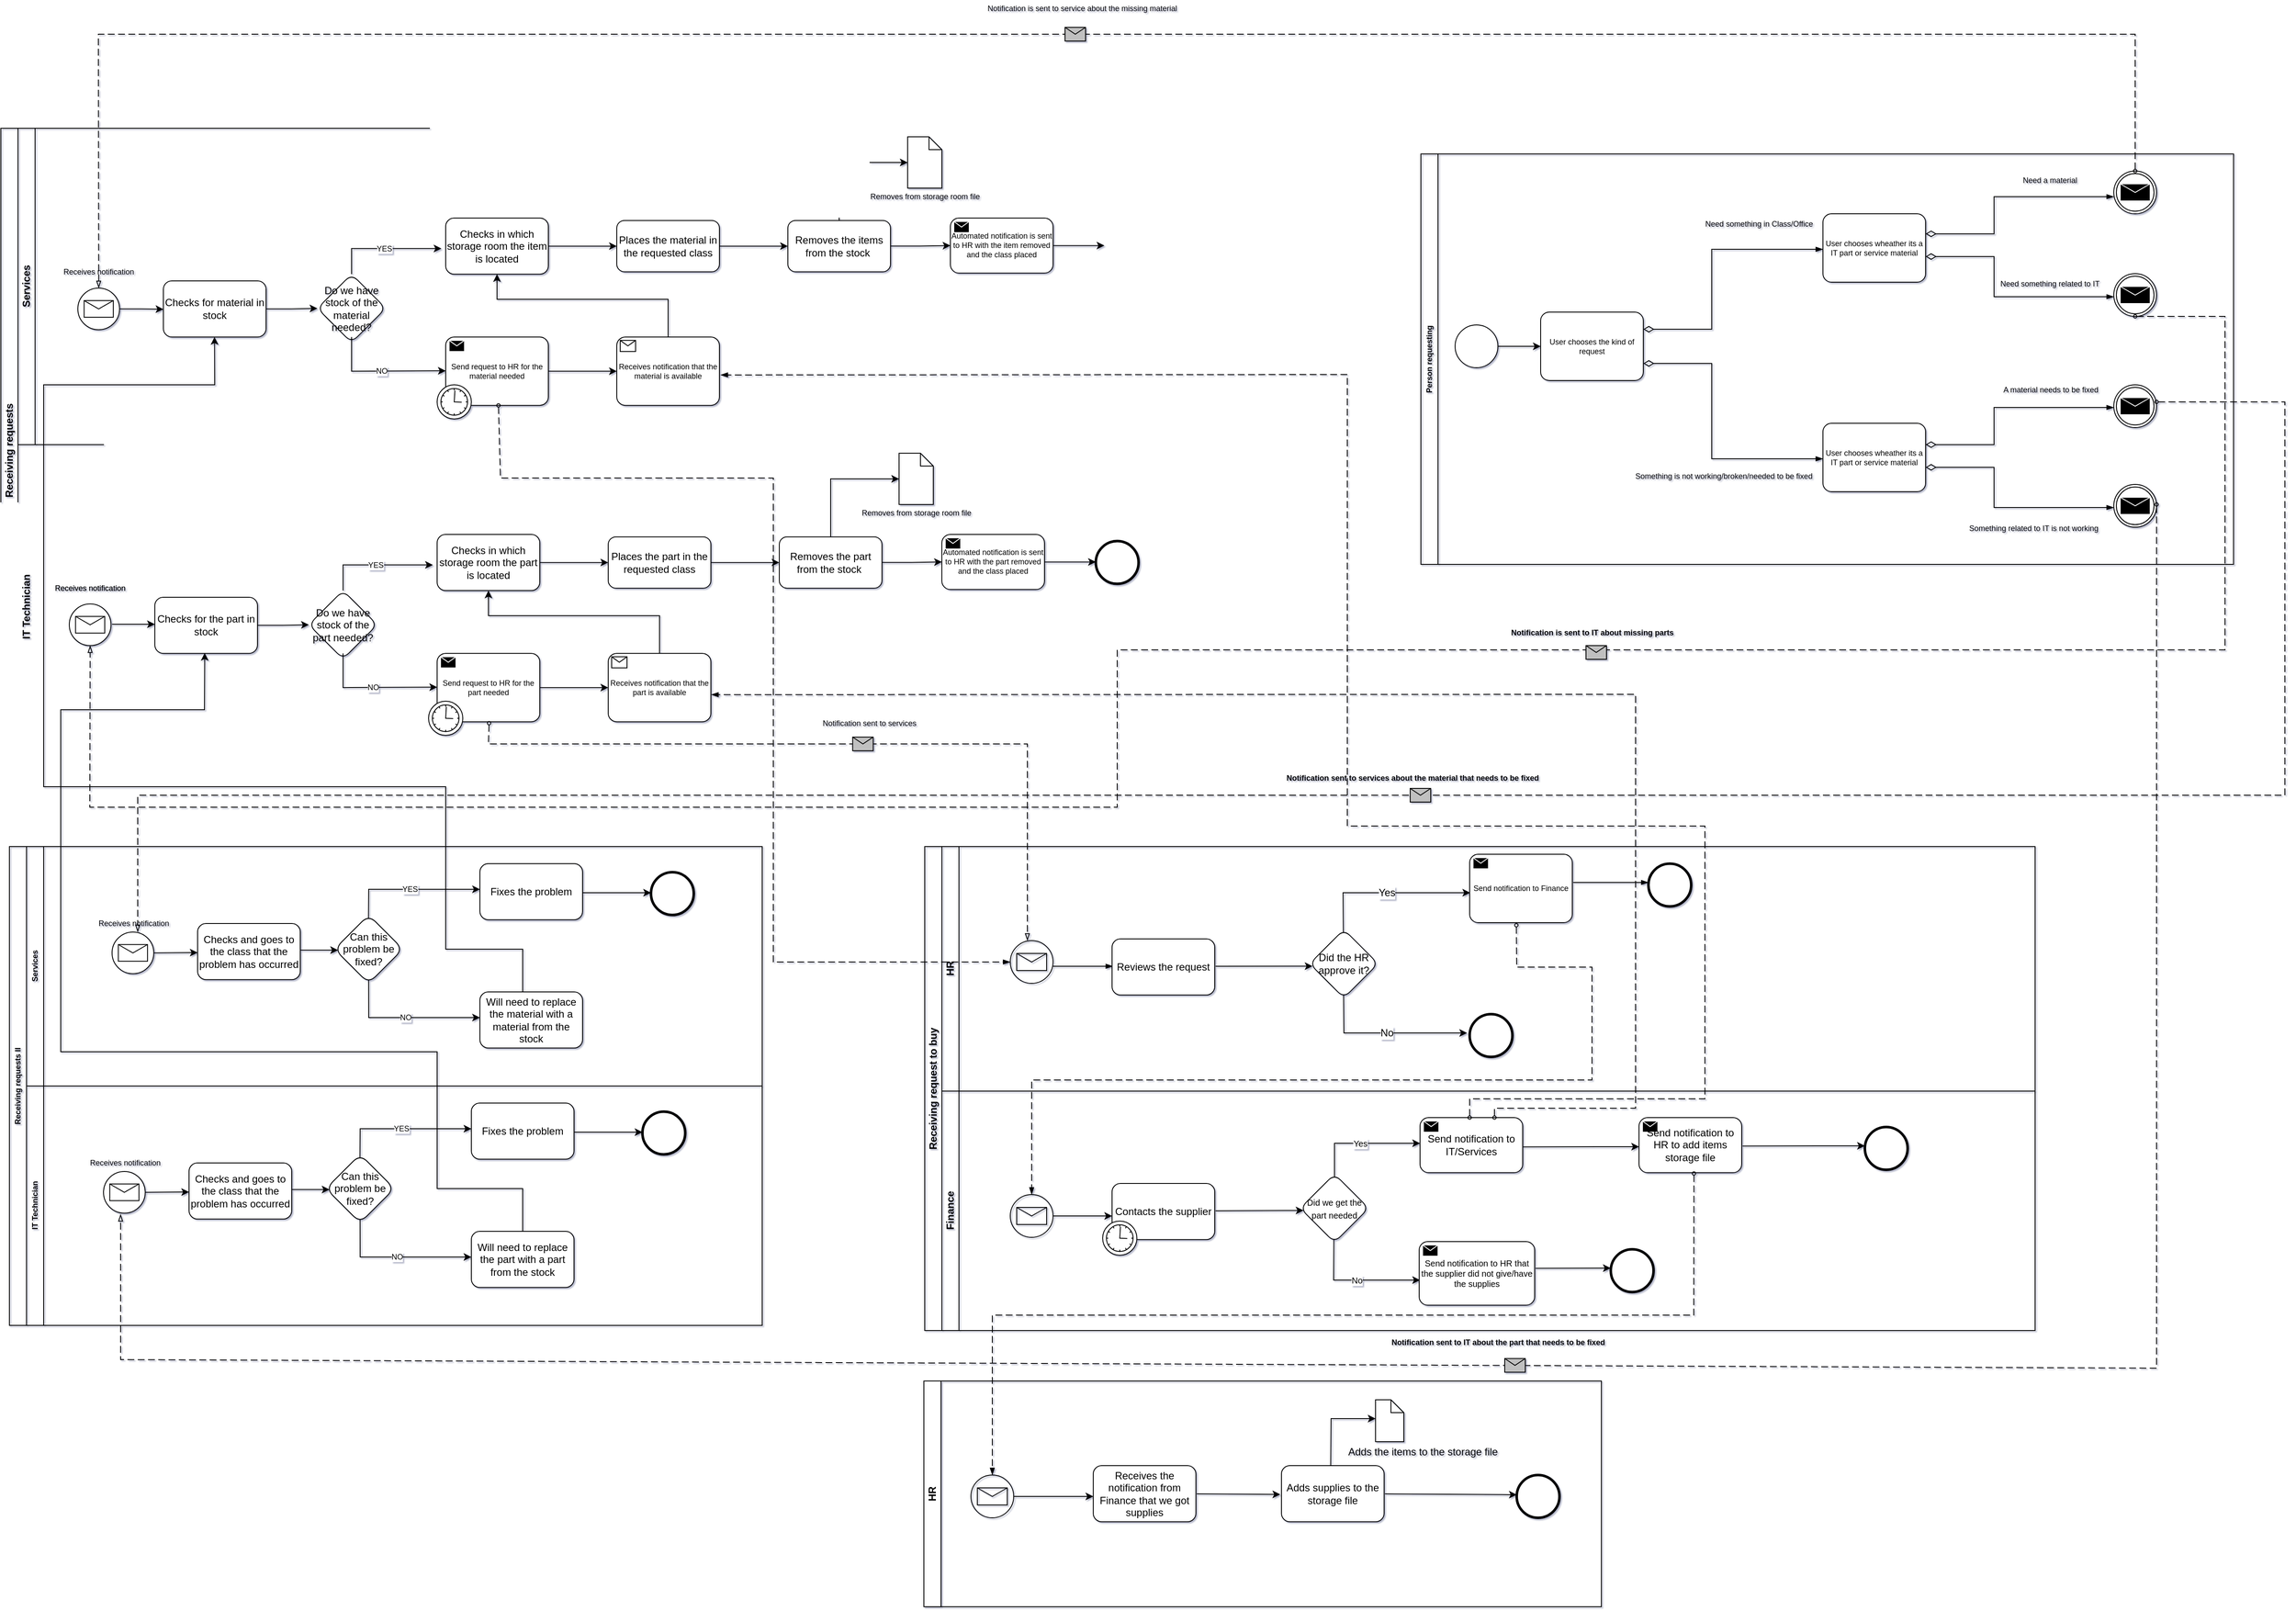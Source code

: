 <mxfile version="20.8.13" type="github">
  <diagram name="Page-1" id="2a216829-ef6e-dabb-86c1-c78162f3ba2b">
    <mxGraphModel dx="1050" dy="585" grid="0" gridSize="11" guides="0" tooltips="1" connect="0" arrows="0" fold="1" page="0" pageScale="1" pageWidth="850" pageHeight="1100" background="none" math="0" shadow="1">
      <root>
        <mxCell id="0" />
        <mxCell id="1" parent="0" />
        <mxCell id="AKON4v8wQiiFkzsGJixz-10" value="Receiving requests&amp;nbsp;" style="swimlane;html=1;childLayout=stackLayout;resizeParent=1;resizeParentMax=0;horizontal=0;startSize=20;horizontalStack=0;whiteSpace=wrap;fillColor=none;" parent="1" vertex="1">
          <mxGeometry x="10" y="240" width="1400" height="750" as="geometry" />
        </mxCell>
        <mxCell id="AKON4v8wQiiFkzsGJixz-12" value="Services" style="swimlane;html=1;startSize=20;horizontal=0;fillColor=none;" parent="AKON4v8wQiiFkzsGJixz-10" vertex="1">
          <mxGeometry x="20" width="1380" height="370" as="geometry">
            <mxRectangle x="20" y="30" width="460" height="30" as="alternateBounds" />
          </mxGeometry>
        </mxCell>
        <mxCell id="AKON4v8wQiiFkzsGJixz-15" value="" style="points=[[0.145,0.145,0],[0.5,0,0],[0.855,0.145,0],[1,0.5,0],[0.855,0.855,0],[0.5,1,0],[0.145,0.855,0],[0,0.5,0]];shape=mxgraph.bpmn.event;html=1;verticalLabelPosition=bottom;labelBackgroundColor=#ffffff;verticalAlign=top;align=center;perimeter=ellipsePerimeter;outlineConnect=0;aspect=fixed;outline=standard;symbol=message;" parent="AKON4v8wQiiFkzsGJixz-12" vertex="1">
          <mxGeometry x="70" y="186.88" width="48.75" height="48.75" as="geometry" />
        </mxCell>
        <mxCell id="pd77PWGhbwwgLsi04jdd-14" value="" style="edgeStyle=orthogonalEdgeStyle;rounded=0;orthogonalLoop=1;jettySize=auto;html=1;fontSize=9;" parent="AKON4v8wQiiFkzsGJixz-12" source="pd77PWGhbwwgLsi04jdd-9" target="pd77PWGhbwwgLsi04jdd-13" edge="1">
          <mxGeometry relative="1" as="geometry" />
        </mxCell>
        <mxCell id="pd77PWGhbwwgLsi04jdd-9" value="Checks for material in stock" style="rounded=1;whiteSpace=wrap;html=1;" parent="AKON4v8wQiiFkzsGJixz-12" vertex="1">
          <mxGeometry x="170" y="178.44" width="120" height="65.63" as="geometry" />
        </mxCell>
        <mxCell id="pd77PWGhbwwgLsi04jdd-13" value="Do we have stock of the material needed?" style="rhombus;whiteSpace=wrap;html=1;rounded=1;" parent="AKON4v8wQiiFkzsGJixz-12" vertex="1">
          <mxGeometry x="350" y="170.625" width="80" height="80" as="geometry" />
        </mxCell>
        <mxCell id="pd77PWGhbwwgLsi04jdd-22" value="" style="endArrow=classic;html=1;rounded=0;fontSize=9;exitX=0.5;exitY=0;exitDx=0;exitDy=0;" parent="AKON4v8wQiiFkzsGJixz-12" source="pd77PWGhbwwgLsi04jdd-13" edge="1">
          <mxGeometry relative="1" as="geometry">
            <mxPoint x="395" y="140.63" as="sourcePoint" />
            <mxPoint x="495" y="140.63" as="targetPoint" />
            <Array as="points">
              <mxPoint x="390" y="140.63" />
            </Array>
          </mxGeometry>
        </mxCell>
        <mxCell id="pd77PWGhbwwgLsi04jdd-23" value="YES" style="edgeLabel;resizable=0;html=1;align=center;verticalAlign=middle;fontSize=9;" parent="pd77PWGhbwwgLsi04jdd-22" connectable="0" vertex="1">
          <mxGeometry relative="1" as="geometry" />
        </mxCell>
        <mxCell id="pd77PWGhbwwgLsi04jdd-27" value="" style="endArrow=classic;html=1;rounded=0;fontSize=9;" parent="AKON4v8wQiiFkzsGJixz-12" edge="1">
          <mxGeometry relative="1" as="geometry">
            <mxPoint x="390" y="244.07" as="sourcePoint" />
            <mxPoint x="500" y="283.63" as="targetPoint" />
            <Array as="points">
              <mxPoint x="390" y="284.07" />
            </Array>
          </mxGeometry>
        </mxCell>
        <mxCell id="pd77PWGhbwwgLsi04jdd-28" value="NO" style="edgeLabel;resizable=0;html=1;align=center;verticalAlign=middle;fontSize=9;" parent="pd77PWGhbwwgLsi04jdd-27" connectable="0" vertex="1">
          <mxGeometry relative="1" as="geometry" />
        </mxCell>
        <mxCell id="pd77PWGhbwwgLsi04jdd-33" value="" style="edgeStyle=orthogonalEdgeStyle;rounded=0;orthogonalLoop=1;jettySize=auto;html=1;fontSize=9;" parent="AKON4v8wQiiFkzsGJixz-12" source="pd77PWGhbwwgLsi04jdd-30" target="pd77PWGhbwwgLsi04jdd-32" edge="1">
          <mxGeometry relative="1" as="geometry" />
        </mxCell>
        <mxCell id="pd77PWGhbwwgLsi04jdd-30" value="Checks in which storage room the item is located" style="rounded=1;whiteSpace=wrap;html=1;" parent="AKON4v8wQiiFkzsGJixz-12" vertex="1">
          <mxGeometry x="500" y="105" width="120" height="65.63" as="geometry" />
        </mxCell>
        <mxCell id="pd77PWGhbwwgLsi04jdd-38" value="" style="edgeStyle=orthogonalEdgeStyle;rounded=0;orthogonalLoop=1;jettySize=auto;html=1;fontSize=9;" parent="AKON4v8wQiiFkzsGJixz-12" source="pd77PWGhbwwgLsi04jdd-32" target="pd77PWGhbwwgLsi04jdd-37" edge="1">
          <mxGeometry relative="1" as="geometry" />
        </mxCell>
        <mxCell id="pd77PWGhbwwgLsi04jdd-32" value="Places the material in the requested class" style="whiteSpace=wrap;html=1;rounded=1;" parent="AKON4v8wQiiFkzsGJixz-12" vertex="1">
          <mxGeometry x="700" y="107.815" width="120" height="60" as="geometry" />
        </mxCell>
        <mxCell id="pd77PWGhbwwgLsi04jdd-40" style="edgeStyle=orthogonalEdgeStyle;rounded=0;orthogonalLoop=1;jettySize=auto;html=1;entryX=0;entryY=0.5;entryDx=0;entryDy=0;entryPerimeter=0;fontSize=9;" parent="AKON4v8wQiiFkzsGJixz-12" source="pd77PWGhbwwgLsi04jdd-37" target="pd77PWGhbwwgLsi04jdd-39" edge="1">
          <mxGeometry relative="1" as="geometry" />
        </mxCell>
        <mxCell id="pd77PWGhbwwgLsi04jdd-37" value="Removes the items from the stock&amp;nbsp;" style="whiteSpace=wrap;html=1;rounded=1;" parent="AKON4v8wQiiFkzsGJixz-12" vertex="1">
          <mxGeometry x="900" y="107.815" width="120" height="60" as="geometry" />
        </mxCell>
        <mxCell id="pd77PWGhbwwgLsi04jdd-39" value="Automated notification is sent to HR with the item removed and the class placed" style="points=[[0.25,0,0],[0.5,0,0],[0.75,0,0],[1,0.25,0],[1,0.5,0],[1,0.75,0],[0.75,1,0],[0.5,1,0],[0.25,1,0],[0,0.75,0],[0,0.5,0],[0,0.25,0]];shape=mxgraph.bpmn.task;whiteSpace=wrap;rectStyle=rounded;size=10;html=1;taskMarker=send;fontSize=9;" parent="AKON4v8wQiiFkzsGJixz-12" vertex="1">
          <mxGeometry x="1090" y="105" width="120" height="64.37" as="geometry" />
        </mxCell>
        <mxCell id="pd77PWGhbwwgLsi04jdd-43" value="" style="points=[[0.145,0.145,0],[0.5,0,0],[0.855,0.145,0],[1,0.5,0],[0.855,0.855,0],[0.5,1,0],[0.145,0.855,0],[0,0.5,0]];shape=mxgraph.bpmn.event;html=1;verticalLabelPosition=bottom;labelBackgroundColor=#ffffff;verticalAlign=top;align=center;perimeter=ellipsePerimeter;outlineConnect=0;aspect=fixed;outline=end;symbol=terminate2;fontSize=9;" parent="AKON4v8wQiiFkzsGJixz-12" vertex="1">
          <mxGeometry x="1270" y="112.81" width="50" height="50" as="geometry" />
        </mxCell>
        <mxCell id="pd77PWGhbwwgLsi04jdd-47" value="Removes from storage room file" style="text;html=1;align=center;verticalAlign=middle;resizable=0;points=[];autosize=1;strokeColor=none;fillColor=none;fontSize=9;" parent="AKON4v8wQiiFkzsGJixz-12" vertex="1">
          <mxGeometry x="985" y="70" width="150" height="20" as="geometry" />
        </mxCell>
        <mxCell id="pd77PWGhbwwgLsi04jdd-50" style="edgeStyle=orthogonalEdgeStyle;rounded=0;orthogonalLoop=1;jettySize=auto;html=1;exitX=0.5;exitY=0;exitDx=0;exitDy=0;fontSize=9;entryX=0;entryY=0.5;entryDx=0;entryDy=0;entryPerimeter=0;" parent="AKON4v8wQiiFkzsGJixz-12" source="pd77PWGhbwwgLsi04jdd-37" edge="1">
          <mxGeometry relative="1" as="geometry">
            <mxPoint x="1040.0" y="40" as="targetPoint" />
            <Array as="points">
              <mxPoint x="960" y="40" />
            </Array>
          </mxGeometry>
        </mxCell>
        <mxCell id="pd77PWGhbwwgLsi04jdd-51" value="" style="shape=mxgraph.bpmn.data;labelPosition=center;verticalLabelPosition=bottom;align=center;verticalAlign=top;whiteSpace=wrap;size=15;html=1;fontSize=9;" parent="AKON4v8wQiiFkzsGJixz-12" vertex="1">
          <mxGeometry x="1040" y="10" width="40" height="60" as="geometry" />
        </mxCell>
        <mxCell id="pd77PWGhbwwgLsi04jdd-52" value="Receives notification" style="text;html=1;align=center;verticalAlign=middle;resizable=0;points=[];autosize=1;strokeColor=none;fillColor=none;fontSize=9;" parent="AKON4v8wQiiFkzsGJixz-12" vertex="1">
          <mxGeometry x="39.38" y="158.44" width="110" height="20" as="geometry" />
        </mxCell>
        <mxCell id="pd77PWGhbwwgLsi04jdd-60" style="edgeStyle=orthogonalEdgeStyle;rounded=0;orthogonalLoop=1;jettySize=auto;html=1;entryX=0;entryY=0.5;entryDx=0;entryDy=0;entryPerimeter=0;fontSize=9;" parent="AKON4v8wQiiFkzsGJixz-12" source="pd77PWGhbwwgLsi04jdd-53" edge="1">
          <mxGeometry relative="1" as="geometry">
            <mxPoint x="700" y="284.07" as="targetPoint" />
          </mxGeometry>
        </mxCell>
        <mxCell id="pd77PWGhbwwgLsi04jdd-53" value="Send request to HR for the material needed" style="points=[[0.25,0,0],[0.5,0,0],[0.75,0,0],[1,0.25,0],[1,0.5,0],[1,0.75,0],[0.75,1,0],[0.5,1,0],[0.25,1,0],[0,0.75,0],[0,0.5,0],[0,0.25,0]];shape=mxgraph.bpmn.task;whiteSpace=wrap;rectStyle=rounded;size=10;html=1;taskMarker=send;fontSize=9;" parent="AKON4v8wQiiFkzsGJixz-12" vertex="1">
          <mxGeometry x="500" y="244.07" width="120" height="80" as="geometry" />
        </mxCell>
        <mxCell id="pd77PWGhbwwgLsi04jdd-54" value="" style="points=[[0.145,0.145,0],[0.5,0,0],[0.855,0.145,0],[1,0.5,0],[0.855,0.855,0],[0.5,1,0],[0.145,0.855,0],[0,0.5,0]];shape=mxgraph.bpmn.event;html=1;verticalLabelPosition=bottom;labelBackgroundColor=#ffffff;verticalAlign=top;align=center;perimeter=ellipsePerimeter;outlineConnect=0;aspect=fixed;outline=standard;symbol=timer;fontSize=9;" parent="AKON4v8wQiiFkzsGJixz-12" vertex="1">
          <mxGeometry x="490" y="300" width="40" height="40" as="geometry" />
        </mxCell>
        <mxCell id="pd77PWGhbwwgLsi04jdd-63" value="" style="edgeStyle=orthogonalEdgeStyle;rounded=0;orthogonalLoop=1;jettySize=auto;html=1;fontSize=9;entryX=0.5;entryY=1;entryDx=0;entryDy=0;" parent="AKON4v8wQiiFkzsGJixz-12" source="pd77PWGhbwwgLsi04jdd-61" target="pd77PWGhbwwgLsi04jdd-30" edge="1">
          <mxGeometry relative="1" as="geometry">
            <Array as="points">
              <mxPoint x="760" y="200" />
              <mxPoint x="560" y="200" />
            </Array>
          </mxGeometry>
        </mxCell>
        <mxCell id="pd77PWGhbwwgLsi04jdd-61" value="Receives notification that the material is available" style="points=[[0.25,0,0],[0.5,0,0],[0.75,0,0],[1,0.25,0],[1,0.5,0],[1,0.75,0],[0.75,1,0],[0.5,1,0],[0.25,1,0],[0,0.75,0],[0,0.5,0],[0,0.25,0]];shape=mxgraph.bpmn.task;whiteSpace=wrap;rectStyle=rounded;size=10;html=1;taskMarker=receive;fontSize=9;" parent="AKON4v8wQiiFkzsGJixz-12" vertex="1">
          <mxGeometry x="700" y="244.07" width="120" height="80" as="geometry" />
        </mxCell>
        <mxCell id="AKON4v8wQiiFkzsGJixz-13" value="IT Technician" style="swimlane;html=1;startSize=20;horizontal=0;fillColor=none;" parent="AKON4v8wQiiFkzsGJixz-10" vertex="1">
          <mxGeometry x="20" y="370" width="1380" height="380" as="geometry" />
        </mxCell>
        <mxCell id="pd77PWGhbwwgLsi04jdd-64" value="" style="points=[[0.145,0.145,0],[0.5,0,0],[0.855,0.145,0],[1,0.5,0],[0.855,0.855,0],[0.5,1,0],[0.145,0.855,0],[0,0.5,0]];shape=mxgraph.bpmn.event;html=1;verticalLabelPosition=bottom;labelBackgroundColor=#ffffff;verticalAlign=top;align=center;perimeter=ellipsePerimeter;outlineConnect=0;aspect=fixed;outline=standard;symbol=message;" parent="AKON4v8wQiiFkzsGJixz-13" vertex="1">
          <mxGeometry x="60" y="186.25" width="48.75" height="48.75" as="geometry" />
        </mxCell>
        <mxCell id="pd77PWGhbwwgLsi04jdd-66" value="Checks for the part in stock" style="rounded=1;whiteSpace=wrap;html=1;" parent="AKON4v8wQiiFkzsGJixz-13" vertex="1">
          <mxGeometry x="160" y="178.44" width="120" height="65.63" as="geometry" />
        </mxCell>
        <mxCell id="pd77PWGhbwwgLsi04jdd-67" value="Do we have stock of the part needed?" style="rhombus;whiteSpace=wrap;html=1;rounded=1;" parent="AKON4v8wQiiFkzsGJixz-13" vertex="1">
          <mxGeometry x="340" y="170.625" width="80" height="80" as="geometry" />
        </mxCell>
        <mxCell id="pd77PWGhbwwgLsi04jdd-65" value="" style="edgeStyle=orthogonalEdgeStyle;rounded=0;orthogonalLoop=1;jettySize=auto;html=1;fontSize=9;" parent="AKON4v8wQiiFkzsGJixz-13" source="pd77PWGhbwwgLsi04jdd-66" target="pd77PWGhbwwgLsi04jdd-67" edge="1">
          <mxGeometry relative="1" as="geometry" />
        </mxCell>
        <mxCell id="pd77PWGhbwwgLsi04jdd-68" value="" style="endArrow=classic;html=1;rounded=0;fontSize=9;exitX=0.5;exitY=0;exitDx=0;exitDy=0;" parent="AKON4v8wQiiFkzsGJixz-13" source="pd77PWGhbwwgLsi04jdd-67" edge="1">
          <mxGeometry relative="1" as="geometry">
            <mxPoint x="355" y="-99.37" as="sourcePoint" />
            <mxPoint x="485" y="140.63" as="targetPoint" />
            <Array as="points">
              <mxPoint x="380" y="140.63" />
            </Array>
          </mxGeometry>
        </mxCell>
        <mxCell id="pd77PWGhbwwgLsi04jdd-69" value="YES" style="edgeLabel;resizable=0;html=1;align=center;verticalAlign=middle;fontSize=9;" parent="pd77PWGhbwwgLsi04jdd-68" connectable="0" vertex="1">
          <mxGeometry relative="1" as="geometry" />
        </mxCell>
        <mxCell id="pd77PWGhbwwgLsi04jdd-70" value="" style="endArrow=classic;html=1;rounded=0;fontSize=9;" parent="AKON4v8wQiiFkzsGJixz-13" edge="1">
          <mxGeometry relative="1" as="geometry">
            <mxPoint x="380" y="244.07" as="sourcePoint" />
            <mxPoint x="490" y="283.63" as="targetPoint" />
            <Array as="points">
              <mxPoint x="380" y="284.07" />
            </Array>
          </mxGeometry>
        </mxCell>
        <mxCell id="pd77PWGhbwwgLsi04jdd-71" value="NO" style="edgeLabel;resizable=0;html=1;align=center;verticalAlign=middle;fontSize=9;" parent="pd77PWGhbwwgLsi04jdd-70" connectable="0" vertex="1">
          <mxGeometry relative="1" as="geometry" />
        </mxCell>
        <mxCell id="pd77PWGhbwwgLsi04jdd-73" value="Checks in which storage room the part is located" style="rounded=1;whiteSpace=wrap;html=1;" parent="AKON4v8wQiiFkzsGJixz-13" vertex="1">
          <mxGeometry x="490" y="105" width="120" height="65.63" as="geometry" />
        </mxCell>
        <mxCell id="pd77PWGhbwwgLsi04jdd-75" value="Places the part in the requested class" style="whiteSpace=wrap;html=1;rounded=1;" parent="AKON4v8wQiiFkzsGJixz-13" vertex="1">
          <mxGeometry x="690" y="107.815" width="120" height="60" as="geometry" />
        </mxCell>
        <mxCell id="pd77PWGhbwwgLsi04jdd-72" value="" style="edgeStyle=orthogonalEdgeStyle;rounded=0;orthogonalLoop=1;jettySize=auto;html=1;fontSize=9;" parent="AKON4v8wQiiFkzsGJixz-13" source="pd77PWGhbwwgLsi04jdd-73" target="pd77PWGhbwwgLsi04jdd-75" edge="1">
          <mxGeometry relative="1" as="geometry" />
        </mxCell>
        <mxCell id="pd77PWGhbwwgLsi04jdd-77" value="Removes the part from the stock&amp;nbsp;" style="whiteSpace=wrap;html=1;rounded=1;" parent="AKON4v8wQiiFkzsGJixz-13" vertex="1">
          <mxGeometry x="890" y="107.815" width="120" height="60" as="geometry" />
        </mxCell>
        <mxCell id="pd77PWGhbwwgLsi04jdd-74" value="" style="edgeStyle=orthogonalEdgeStyle;rounded=0;orthogonalLoop=1;jettySize=auto;html=1;fontSize=9;" parent="AKON4v8wQiiFkzsGJixz-13" source="pd77PWGhbwwgLsi04jdd-75" target="pd77PWGhbwwgLsi04jdd-77" edge="1">
          <mxGeometry relative="1" as="geometry" />
        </mxCell>
        <mxCell id="pd77PWGhbwwgLsi04jdd-78" value="Automated notification is sent to HR with the part removed and the class placed" style="points=[[0.25,0,0],[0.5,0,0],[0.75,0,0],[1,0.25,0],[1,0.5,0],[1,0.75,0],[0.75,1,0],[0.5,1,0],[0.25,1,0],[0,0.75,0],[0,0.5,0],[0,0.25,0]];shape=mxgraph.bpmn.task;whiteSpace=wrap;rectStyle=rounded;size=10;html=1;taskMarker=send;fontSize=9;" parent="AKON4v8wQiiFkzsGJixz-13" vertex="1">
          <mxGeometry x="1080" y="105" width="120" height="64.37" as="geometry" />
        </mxCell>
        <mxCell id="pd77PWGhbwwgLsi04jdd-76" style="edgeStyle=orthogonalEdgeStyle;rounded=0;orthogonalLoop=1;jettySize=auto;html=1;entryX=0;entryY=0.5;entryDx=0;entryDy=0;entryPerimeter=0;fontSize=9;" parent="AKON4v8wQiiFkzsGJixz-13" source="pd77PWGhbwwgLsi04jdd-77" target="pd77PWGhbwwgLsi04jdd-78" edge="1">
          <mxGeometry relative="1" as="geometry" />
        </mxCell>
        <mxCell id="pd77PWGhbwwgLsi04jdd-79" value="" style="points=[[0.145,0.145,0],[0.5,0,0],[0.855,0.145,0],[1,0.5,0],[0.855,0.855,0],[0.5,1,0],[0.145,0.855,0],[0,0.5,0]];shape=mxgraph.bpmn.event;html=1;verticalLabelPosition=bottom;labelBackgroundColor=#ffffff;verticalAlign=top;align=center;perimeter=ellipsePerimeter;outlineConnect=0;aspect=fixed;outline=end;symbol=terminate2;fontSize=9;" parent="AKON4v8wQiiFkzsGJixz-13" vertex="1">
          <mxGeometry x="1260" y="112.81" width="50" height="50" as="geometry" />
        </mxCell>
        <mxCell id="pd77PWGhbwwgLsi04jdd-80" value="Removes from storage room file" style="text;html=1;align=center;verticalAlign=middle;resizable=0;points=[];autosize=1;strokeColor=none;fillColor=none;fontSize=9;" parent="AKON4v8wQiiFkzsGJixz-13" vertex="1">
          <mxGeometry x="975" y="70" width="150" height="20" as="geometry" />
        </mxCell>
        <mxCell id="pd77PWGhbwwgLsi04jdd-81" style="edgeStyle=orthogonalEdgeStyle;rounded=0;orthogonalLoop=1;jettySize=auto;html=1;exitX=0.5;exitY=0;exitDx=0;exitDy=0;fontSize=9;entryX=0;entryY=0.5;entryDx=0;entryDy=0;entryPerimeter=0;" parent="AKON4v8wQiiFkzsGJixz-13" source="pd77PWGhbwwgLsi04jdd-77" edge="1">
          <mxGeometry relative="1" as="geometry">
            <mxPoint x="1030" y="40" as="targetPoint" />
            <Array as="points">
              <mxPoint x="950" y="40" />
            </Array>
          </mxGeometry>
        </mxCell>
        <mxCell id="pd77PWGhbwwgLsi04jdd-82" value="" style="shape=mxgraph.bpmn.data;labelPosition=center;verticalLabelPosition=bottom;align=center;verticalAlign=top;whiteSpace=wrap;size=15;html=1;fontSize=9;" parent="AKON4v8wQiiFkzsGJixz-13" vertex="1">
          <mxGeometry x="1030" y="10" width="40" height="60" as="geometry" />
        </mxCell>
        <mxCell id="pd77PWGhbwwgLsi04jdd-83" style="edgeStyle=orthogonalEdgeStyle;rounded=0;orthogonalLoop=1;jettySize=auto;html=1;entryX=0;entryY=0.5;entryDx=0;entryDy=0;entryPerimeter=0;fontSize=9;" parent="AKON4v8wQiiFkzsGJixz-13" source="pd77PWGhbwwgLsi04jdd-84" edge="1">
          <mxGeometry relative="1" as="geometry">
            <mxPoint x="690" y="284.07" as="targetPoint" />
          </mxGeometry>
        </mxCell>
        <mxCell id="pd77PWGhbwwgLsi04jdd-84" value="Send request to HR for the part needed" style="points=[[0.25,0,0],[0.5,0,0],[0.75,0,0],[1,0.25,0],[1,0.5,0],[1,0.75,0],[0.75,1,0],[0.5,1,0],[0.25,1,0],[0,0.75,0],[0,0.5,0],[0,0.25,0]];shape=mxgraph.bpmn.task;whiteSpace=wrap;rectStyle=rounded;size=10;html=1;taskMarker=send;fontSize=9;" parent="AKON4v8wQiiFkzsGJixz-13" vertex="1">
          <mxGeometry x="490" y="244.07" width="120" height="80" as="geometry" />
        </mxCell>
        <mxCell id="pd77PWGhbwwgLsi04jdd-85" value="" style="edgeStyle=orthogonalEdgeStyle;rounded=0;orthogonalLoop=1;jettySize=auto;html=1;fontSize=9;entryX=0.5;entryY=1;entryDx=0;entryDy=0;" parent="AKON4v8wQiiFkzsGJixz-13" source="pd77PWGhbwwgLsi04jdd-86" target="pd77PWGhbwwgLsi04jdd-73" edge="1">
          <mxGeometry relative="1" as="geometry">
            <Array as="points">
              <mxPoint x="750" y="200" />
              <mxPoint x="550" y="200" />
            </Array>
          </mxGeometry>
        </mxCell>
        <mxCell id="pd77PWGhbwwgLsi04jdd-86" value="Receives notification that the part is available" style="points=[[0.25,0,0],[0.5,0,0],[0.75,0,0],[1,0.25,0],[1,0.5,0],[1,0.75,0],[0.75,1,0],[0.5,1,0],[0.25,1,0],[0,0.75,0],[0,0.5,0],[0,0.25,0]];shape=mxgraph.bpmn.task;whiteSpace=wrap;rectStyle=rounded;size=10;html=1;taskMarker=receive;fontSize=9;" parent="AKON4v8wQiiFkzsGJixz-13" vertex="1">
          <mxGeometry x="690" y="244.07" width="120" height="80" as="geometry" />
        </mxCell>
        <mxCell id="pd77PWGhbwwgLsi04jdd-88" style="edgeStyle=orthogonalEdgeStyle;rounded=0;orthogonalLoop=1;jettySize=auto;html=1;fontSize=9;" parent="AKON4v8wQiiFkzsGJixz-13" source="pd77PWGhbwwgLsi04jdd-78" edge="1">
          <mxGeometry relative="1" as="geometry">
            <mxPoint x="1260" y="137.185" as="targetPoint" />
          </mxGeometry>
        </mxCell>
        <mxCell id="pd77PWGhbwwgLsi04jdd-90" value="Receives notification" style="text;html=1;align=center;verticalAlign=middle;resizable=0;points=[];autosize=1;strokeColor=none;fillColor=none;fontSize=9;" parent="AKON4v8wQiiFkzsGJixz-13" vertex="1">
          <mxGeometry x="29.38" y="158.44" width="110" height="20" as="geometry" />
        </mxCell>
        <mxCell id="pd77PWGhbwwgLsi04jdd-151" value="" style="points=[[0.145,0.145,0],[0.5,0,0],[0.855,0.145,0],[1,0.5,0],[0.855,0.855,0],[0.5,1,0],[0.145,0.855,0],[0,0.5,0]];shape=mxgraph.bpmn.event;html=1;verticalLabelPosition=bottom;labelBackgroundColor=#ffffff;verticalAlign=top;align=center;perimeter=ellipsePerimeter;outlineConnect=0;aspect=fixed;outline=standard;symbol=timer;fontSize=9;" parent="AKON4v8wQiiFkzsGJixz-13" vertex="1">
          <mxGeometry x="480" y="300" width="40" height="40" as="geometry" />
        </mxCell>
        <mxCell id="pd77PWGhbwwgLsi04jdd-160" value="" style="endArrow=classic;html=1;rounded=0;" parent="AKON4v8wQiiFkzsGJixz-13" edge="1">
          <mxGeometry width="50" height="50" relative="1" as="geometry">
            <mxPoint x="110" y="210" as="sourcePoint" />
            <mxPoint x="160" y="210" as="targetPoint" />
            <Array as="points">
              <mxPoint x="150" y="210" />
            </Array>
          </mxGeometry>
        </mxCell>
        <mxCell id="12Sfx_nZGNMQ8XmZMX8J-25" value="&lt;font style=&quot;font-size: 9px;&quot;&gt;Notification sent to services&lt;/font&gt;" style="text;html=1;align=center;verticalAlign=middle;resizable=0;points=[];autosize=1;strokeColor=none;fillColor=none;" parent="AKON4v8wQiiFkzsGJixz-13" vertex="1">
          <mxGeometry x="930" y="310" width="130" height="30" as="geometry" />
        </mxCell>
        <mxCell id="pd77PWGhbwwgLsi04jdd-8" style="edgeStyle=orthogonalEdgeStyle;rounded=0;orthogonalLoop=1;jettySize=auto;html=1;exitX=1;exitY=0.5;exitDx=0;exitDy=0;exitPerimeter=0;fontSize=9;" parent="1" source="AKON4v8wQiiFkzsGJixz-15" edge="1">
          <mxGeometry relative="1" as="geometry">
            <mxPoint x="200" y="451.63" as="targetPoint" />
          </mxGeometry>
        </mxCell>
        <mxCell id="pd77PWGhbwwgLsi04jdd-41" style="edgeStyle=orthogonalEdgeStyle;rounded=0;orthogonalLoop=1;jettySize=auto;html=1;fontSize=9;" parent="1" source="pd77PWGhbwwgLsi04jdd-39" edge="1">
          <mxGeometry relative="1" as="geometry">
            <mxPoint x="1300" y="377.185" as="targetPoint" />
          </mxGeometry>
        </mxCell>
        <mxCell id="pd77PWGhbwwgLsi04jdd-99" value="Person requesting" style="swimlane;startSize=20;horizontal=0;html=1;whiteSpace=wrap;fontSize=9;fillColor=none;" parent="1" vertex="1">
          <mxGeometry x="1670" y="270" width="950" height="480" as="geometry" />
        </mxCell>
        <mxCell id="pd77PWGhbwwgLsi04jdd-115" style="edgeStyle=orthogonalEdgeStyle;rounded=0;orthogonalLoop=1;jettySize=auto;html=1;entryX=0;entryY=0.5;entryDx=0;entryDy=0;entryPerimeter=0;fontSize=9;fontColor=#FFFFFF;" parent="pd77PWGhbwwgLsi04jdd-99" source="pd77PWGhbwwgLsi04jdd-100" target="pd77PWGhbwwgLsi04jdd-111" edge="1">
          <mxGeometry relative="1" as="geometry" />
        </mxCell>
        <mxCell id="pd77PWGhbwwgLsi04jdd-100" value="" style="points=[[0.145,0.145,0],[0.5,0,0],[0.855,0.145,0],[1,0.5,0],[0.855,0.855,0],[0.5,1,0],[0.145,0.855,0],[0,0.5,0]];shape=mxgraph.bpmn.event;html=1;verticalLabelPosition=bottom;labelBackgroundColor=#ffffff;verticalAlign=top;align=center;perimeter=ellipsePerimeter;outlineConnect=0;aspect=fixed;outline=standard;symbol=general;fontSize=9;" parent="pd77PWGhbwwgLsi04jdd-99" vertex="1">
          <mxGeometry x="40" y="200" width="50" height="50" as="geometry" />
        </mxCell>
        <mxCell id="pd77PWGhbwwgLsi04jdd-105" value="" style="edgeStyle=elbowEdgeStyle;fontSize=12;html=1;endArrow=blockThin;endFill=1;startArrow=diamondThin;startFill=0;endSize=6;startSize=10;rounded=0;exitX=1;exitY=0.25;exitDx=0;exitDy=0;exitPerimeter=0;" parent="pd77PWGhbwwgLsi04jdd-99" source="pd77PWGhbwwgLsi04jdd-111" edge="1">
          <mxGeometry width="160" relative="1" as="geometry">
            <mxPoint x="260" y="155" as="sourcePoint" />
            <mxPoint x="470" y="111.56" as="targetPoint" />
            <Array as="points">
              <mxPoint x="340" y="111.56" />
              <mxPoint x="340" y="141.56" />
              <mxPoint x="340" y="101.56" />
              <mxPoint x="340" y="101.56" />
              <mxPoint x="350" y="131.56" />
              <mxPoint x="380" y="91.56" />
            </Array>
          </mxGeometry>
        </mxCell>
        <mxCell id="pd77PWGhbwwgLsi04jdd-111" value="User chooses the kind of request" style="points=[[0.25,0,0],[0.5,0,0],[0.75,0,0],[1,0.25,0],[1,0.5,0],[1,0.75,0],[0.75,1,0],[0.5,1,0],[0.25,1,0],[0,0.75,0],[0,0.5,0],[0,0.25,0]];shape=mxgraph.bpmn.task;whiteSpace=wrap;rectStyle=rounded;size=10;html=1;taskMarker=abstract;labelBackgroundColor=none;fontSize=9;fontColor=default;fillColor=default;gradientColor=none;" parent="pd77PWGhbwwgLsi04jdd-99" vertex="1">
          <mxGeometry x="140" y="185" width="120" height="80" as="geometry" />
        </mxCell>
        <mxCell id="pd77PWGhbwwgLsi04jdd-112" value="&lt;font color=&quot;#000000&quot;&gt;Need something in Class/Office&lt;/font&gt;" style="text;html=1;align=center;verticalAlign=middle;resizable=0;points=[];autosize=1;strokeColor=none;fillColor=none;fontSize=9;fontColor=default;" parent="pd77PWGhbwwgLsi04jdd-99" vertex="1">
          <mxGeometry x="323" y="70" width="144" height="23" as="geometry" />
        </mxCell>
        <mxCell id="pd77PWGhbwwgLsi04jdd-113" value="" style="edgeStyle=elbowEdgeStyle;fontSize=12;html=1;endArrow=blockThin;endFill=1;startArrow=diamondThin;startFill=0;endSize=6;startSize=10;rounded=0;exitX=1;exitY=0.75;exitDx=0;exitDy=0;exitPerimeter=0;" parent="pd77PWGhbwwgLsi04jdd-99" source="pd77PWGhbwwgLsi04jdd-111" edge="1">
          <mxGeometry width="160" relative="1" as="geometry">
            <mxPoint x="270" y="260" as="sourcePoint" />
            <mxPoint x="470" y="356.56" as="targetPoint" />
            <Array as="points">
              <mxPoint x="340" y="310" />
              <mxPoint x="340" y="320" />
              <mxPoint x="340" y="336.56" />
              <mxPoint x="380" y="346.56" />
              <mxPoint x="350" y="306.56" />
              <mxPoint x="350" y="336.56" />
              <mxPoint x="350" y="296.56" />
              <mxPoint x="350" y="296.56" />
              <mxPoint x="360" y="326.56" />
              <mxPoint x="390" y="286.56" />
            </Array>
          </mxGeometry>
        </mxCell>
        <mxCell id="pd77PWGhbwwgLsi04jdd-117" value="User chooses wheather its a IT part or service material" style="points=[[0.25,0,0],[0.5,0,0],[0.75,0,0],[1,0.25,0],[1,0.5,0],[1,0.75,0],[0.75,1,0],[0.5,1,0],[0.25,1,0],[0,0.75,0],[0,0.5,0],[0,0.25,0]];shape=mxgraph.bpmn.task;whiteSpace=wrap;rectStyle=rounded;size=10;html=1;taskMarker=abstract;labelBackgroundColor=none;fontSize=9;fontColor=default;fillColor=default;gradientColor=none;" parent="pd77PWGhbwwgLsi04jdd-99" vertex="1">
          <mxGeometry x="470" y="70" width="120" height="80" as="geometry" />
        </mxCell>
        <mxCell id="pd77PWGhbwwgLsi04jdd-118" value="User chooses wheather its a IT part or service material" style="points=[[0.25,0,0],[0.5,0,0],[0.75,0,0],[1,0.25,0],[1,0.5,0],[1,0.75,0],[0.75,1,0],[0.5,1,0],[0.25,1,0],[0,0.75,0],[0,0.5,0],[0,0.25,0]];shape=mxgraph.bpmn.task;whiteSpace=wrap;rectStyle=rounded;size=10;html=1;taskMarker=abstract;labelBackgroundColor=none;fontSize=9;fontColor=default;fillColor=default;gradientColor=none;" parent="pd77PWGhbwwgLsi04jdd-99" vertex="1">
          <mxGeometry x="470" y="315" width="120" height="80" as="geometry" />
        </mxCell>
        <mxCell id="pd77PWGhbwwgLsi04jdd-114" value="&lt;font color=&quot;#000000&quot;&gt;Something is not working/broken/needed to be fixed&amp;nbsp;&lt;/font&gt;" style="text;html=1;align=center;verticalAlign=middle;resizable=0;points=[];autosize=1;strokeColor=none;fillColor=none;fontSize=9;" parent="pd77PWGhbwwgLsi04jdd-99" vertex="1">
          <mxGeometry x="241" y="365.56" width="228" height="23" as="geometry" />
        </mxCell>
        <mxCell id="pd77PWGhbwwgLsi04jdd-123" value="" style="edgeStyle=elbowEdgeStyle;fontSize=12;html=1;endArrow=blockThin;endFill=1;startArrow=diamondThin;startFill=0;endSize=6;startSize=10;rounded=0;exitX=1;exitY=0.25;exitDx=0;exitDy=0;exitPerimeter=0;" parent="pd77PWGhbwwgLsi04jdd-99" edge="1">
          <mxGeometry width="160" relative="1" as="geometry">
            <mxPoint x="590" y="93.44" as="sourcePoint" />
            <mxPoint x="810" y="50" as="targetPoint" />
            <Array as="points">
              <mxPoint x="670" y="50" />
              <mxPoint x="670" y="80" />
              <mxPoint x="670" y="40" />
              <mxPoint x="670" y="40" />
              <mxPoint x="680" y="70" />
              <mxPoint x="710" y="30" />
            </Array>
          </mxGeometry>
        </mxCell>
        <mxCell id="pd77PWGhbwwgLsi04jdd-124" value="" style="edgeStyle=elbowEdgeStyle;fontSize=12;html=1;endArrow=blockThin;endFill=1;startArrow=diamondThin;startFill=0;endSize=6;startSize=10;rounded=0;exitX=1;exitY=0.75;exitDx=0;exitDy=0;exitPerimeter=0;" parent="pd77PWGhbwwgLsi04jdd-99" edge="1">
          <mxGeometry width="160" relative="1" as="geometry">
            <mxPoint x="590" y="120" as="sourcePoint" />
            <mxPoint x="810" y="167" as="targetPoint" />
            <Array as="points">
              <mxPoint x="670" y="146.56" />
              <mxPoint x="710" y="156.56" />
              <mxPoint x="680" y="116.56" />
              <mxPoint x="680" y="146.56" />
              <mxPoint x="680" y="106.56" />
              <mxPoint x="680" y="106.56" />
              <mxPoint x="690" y="136.56" />
              <mxPoint x="720" y="96.56" />
            </Array>
          </mxGeometry>
        </mxCell>
        <mxCell id="pd77PWGhbwwgLsi04jdd-125" value="" style="edgeStyle=elbowEdgeStyle;fontSize=12;html=1;endArrow=blockThin;endFill=1;startArrow=diamondThin;startFill=0;endSize=6;startSize=10;rounded=0;exitX=1;exitY=0.25;exitDx=0;exitDy=0;exitPerimeter=0;" parent="pd77PWGhbwwgLsi04jdd-99" edge="1">
          <mxGeometry width="160" relative="1" as="geometry">
            <mxPoint x="590" y="339.94" as="sourcePoint" />
            <mxPoint x="810" y="296.5" as="targetPoint" />
            <Array as="points">
              <mxPoint x="670" y="296.5" />
              <mxPoint x="670" y="326.5" />
              <mxPoint x="670" y="286.5" />
              <mxPoint x="670" y="286.5" />
              <mxPoint x="680" y="316.5" />
              <mxPoint x="710" y="276.5" />
            </Array>
          </mxGeometry>
        </mxCell>
        <mxCell id="pd77PWGhbwwgLsi04jdd-126" value="" style="edgeStyle=elbowEdgeStyle;fontSize=12;html=1;endArrow=blockThin;endFill=1;startArrow=diamondThin;startFill=0;endSize=6;startSize=10;rounded=0;exitX=1;exitY=0.75;exitDx=0;exitDy=0;exitPerimeter=0;" parent="pd77PWGhbwwgLsi04jdd-99" edge="1">
          <mxGeometry width="160" relative="1" as="geometry">
            <mxPoint x="590" y="366.5" as="sourcePoint" />
            <mxPoint x="810" y="413.5" as="targetPoint" />
            <Array as="points">
              <mxPoint x="670" y="393.06" />
              <mxPoint x="710" y="403.06" />
              <mxPoint x="680" y="363.06" />
              <mxPoint x="680" y="393.06" />
              <mxPoint x="680" y="353.06" />
              <mxPoint x="680" y="353.06" />
              <mxPoint x="690" y="383.06" />
              <mxPoint x="720" y="343.06" />
            </Array>
          </mxGeometry>
        </mxCell>
        <mxCell id="pd77PWGhbwwgLsi04jdd-127" value="" style="points=[[0.145,0.145,0],[0.5,0,0],[0.855,0.145,0],[1,0.5,0],[0.855,0.855,0],[0.5,1,0],[0.145,0.855,0],[0,0.5,0]];shape=mxgraph.bpmn.event;html=1;verticalLabelPosition=bottom;labelBackgroundColor=#ffffff;verticalAlign=top;align=center;perimeter=ellipsePerimeter;outlineConnect=0;aspect=fixed;outline=throwing;symbol=message;fontSize=9;fontColor=#FFFFFF;fillColor=default;gradientColor=none;" parent="pd77PWGhbwwgLsi04jdd-99" vertex="1">
          <mxGeometry x="810" y="20" width="50" height="50" as="geometry" />
        </mxCell>
        <mxCell id="pd77PWGhbwwgLsi04jdd-128" value="" style="points=[[0.145,0.145,0],[0.5,0,0],[0.855,0.145,0],[1,0.5,0],[0.855,0.855,0],[0.5,1,0],[0.145,0.855,0],[0,0.5,0]];shape=mxgraph.bpmn.event;html=1;verticalLabelPosition=bottom;labelBackgroundColor=#ffffff;verticalAlign=top;align=center;perimeter=ellipsePerimeter;outlineConnect=0;aspect=fixed;outline=throwing;symbol=message;fontSize=9;fontColor=#FFFFFF;fillColor=default;gradientColor=none;" parent="pd77PWGhbwwgLsi04jdd-99" vertex="1">
          <mxGeometry x="810" y="140" width="50" height="50" as="geometry" />
        </mxCell>
        <mxCell id="pd77PWGhbwwgLsi04jdd-129" value="" style="points=[[0.145,0.145,0],[0.5,0,0],[0.855,0.145,0],[1,0.5,0],[0.855,0.855,0],[0.5,1,0],[0.145,0.855,0],[0,0.5,0]];shape=mxgraph.bpmn.event;html=1;verticalLabelPosition=bottom;labelBackgroundColor=#ffffff;verticalAlign=top;align=center;perimeter=ellipsePerimeter;outlineConnect=0;aspect=fixed;outline=throwing;symbol=message;fontSize=9;fontColor=#FFFFFF;fillColor=default;gradientColor=none;" parent="pd77PWGhbwwgLsi04jdd-99" vertex="1">
          <mxGeometry x="810" y="270" width="50" height="50" as="geometry" />
        </mxCell>
        <mxCell id="pd77PWGhbwwgLsi04jdd-130" value="" style="points=[[0.145,0.145,0],[0.5,0,0],[0.855,0.145,0],[1,0.5,0],[0.855,0.855,0],[0.5,1,0],[0.145,0.855,0],[0,0.5,0]];shape=mxgraph.bpmn.event;html=1;verticalLabelPosition=bottom;labelBackgroundColor=#ffffff;verticalAlign=top;align=center;perimeter=ellipsePerimeter;outlineConnect=0;aspect=fixed;outline=throwing;symbol=message;fontSize=9;fontColor=#FFFFFF;fillColor=default;gradientColor=none;" parent="pd77PWGhbwwgLsi04jdd-99" vertex="1">
          <mxGeometry x="810" y="386.56" width="50" height="50" as="geometry" />
        </mxCell>
        <mxCell id="pd77PWGhbwwgLsi04jdd-133" value="&lt;font color=&quot;#000000&quot;&gt;Need a material&lt;/font&gt;" style="text;html=1;align=center;verticalAlign=middle;resizable=0;points=[];autosize=1;strokeColor=none;fillColor=none;fontSize=9;fontColor=default;" parent="pd77PWGhbwwgLsi04jdd-99" vertex="1">
          <mxGeometry x="694" y="19" width="82" height="23" as="geometry" />
        </mxCell>
        <mxCell id="pd77PWGhbwwgLsi04jdd-134" value="&lt;font color=&quot;#000000&quot;&gt;Something related to IT is not working&lt;/font&gt;" style="text;html=1;align=center;verticalAlign=middle;resizable=0;points=[];autosize=1;strokeColor=none;fillColor=none;fontSize=9;fontColor=default;" parent="pd77PWGhbwwgLsi04jdd-99" vertex="1">
          <mxGeometry x="631" y="426" width="169" height="23" as="geometry" />
        </mxCell>
        <mxCell id="pd77PWGhbwwgLsi04jdd-136" value="&lt;font color=&quot;#000000&quot;&gt;A material needs to be fixed&lt;/font&gt;" style="text;html=1;align=center;verticalAlign=middle;resizable=0;points=[];autosize=1;strokeColor=none;fillColor=none;fontSize=9;fontColor=default;" parent="pd77PWGhbwwgLsi04jdd-99" vertex="1">
          <mxGeometry x="671" y="264.0" width="129" height="23" as="geometry" />
        </mxCell>
        <mxCell id="pd77PWGhbwwgLsi04jdd-158" value="&lt;span style=&quot;color: rgba(0, 0, 0, 0); font-family: monospace; font-size: 0px; text-align: start;&quot;&gt;%3CmxGraphModel%3E%3Croot%3E%3CmxCell%20id%3D%220%22%2F%3E%3CmxCell%20id%3D%221%22%20parent%3D%220%22%2F%3E%3CmxCell%20id%3D%222%22%20value%3D%22%26lt%3Bfont%20color%3D%26quot%3B%23000000%26quot%3B%26gt%3BA%20material%20needs%20to%20be%20fixed%26lt%3B%2Ffont%26gt%3B%22%20style%3D%22text%3Bhtml%3D1%3Balign%3Dcenter%3BverticalAlign%3Dmiddle%3Bresizable%3D0%3Bpoints%3D%5B%5D%3Bautosize%3D1%3BstrokeColor%3Dnone%3BfillColor%3Dnone%3BfontSize%3D9%3BfontColor%3D%23FFFFFF%3B%22%20vertex%3D%221%22%20parent%3D%221%22%3E%3CmxGeometry%20x%3D%222341%22%20y%3D%22534%22%20width%3D%22129%22%20height%3D%2223%22%20as%3D%22geometry%22%2F%3E%3C%2FmxCell%3E%3C%2Froot%3E%3C%2FmxGraphModel%3E&lt;/span&gt;" style="text;html=1;align=center;verticalAlign=middle;resizable=0;points=[];autosize=1;strokeColor=none;fillColor=none;fontSize=9;fontColor=#FFFFFF;" parent="pd77PWGhbwwgLsi04jdd-99" vertex="1">
          <mxGeometry x="725" y="142" width="20" height="20" as="geometry" />
        </mxCell>
        <mxCell id="pd77PWGhbwwgLsi04jdd-159" value="&lt;font color=&quot;#000000&quot;&gt;Need something related to IT&lt;/font&gt;" style="text;html=1;align=center;verticalAlign=middle;resizable=0;points=[];autosize=1;strokeColor=none;fillColor=none;fontSize=9;fontColor=default;" parent="pd77PWGhbwwgLsi04jdd-99" vertex="1">
          <mxGeometry x="665" y="142" width="140" height="20" as="geometry" />
        </mxCell>
        <mxCell id="kRMGU8XUsIrV0DQeGecl-53" value="" style="endArrow=blockThin;html=1;labelPosition=left;verticalLabelPosition=middle;align=right;verticalAlign=middle;dashed=1;dashPattern=8 4;endFill=0;startArrow=oval;startFill=0;endSize=6;startSize=4;rounded=0;fontFamily=Helvetica;fontSize=9;fontColor=#000000;" parent="pd77PWGhbwwgLsi04jdd-99" target="kRMGU8XUsIrV0DQeGecl-13" edge="1">
          <mxGeometry relative="1" as="geometry">
            <mxPoint x="860" y="290" as="sourcePoint" />
            <mxPoint x="1020" y="290" as="targetPoint" />
            <Array as="points">
              <mxPoint x="1010" y="290" />
              <mxPoint x="1010" y="750" />
              <mxPoint x="-240" y="750" />
              <mxPoint x="-1500" y="750" />
              <mxPoint x="-1500" y="910" />
            </Array>
          </mxGeometry>
        </mxCell>
        <mxCell id="kRMGU8XUsIrV0DQeGecl-54" value="" style="shape=message;html=1;outlineConnect=0;labelPosition=left;verticalLabelPosition=middle;align=right;verticalAlign=middle;spacingRight=5;labelBackgroundColor=#ffffff;fillColor=#C0C0C0;fontFamily=Helvetica;fontSize=9;fontColor=#000000;" parent="kRMGU8XUsIrV0DQeGecl-53" vertex="1">
          <mxGeometry width="24" height="16" relative="1" as="geometry">
            <mxPoint x="8" y="-8" as="offset" />
          </mxGeometry>
        </mxCell>
        <mxCell id="pd77PWGhbwwgLsi04jdd-141" value="" style="endArrow=blockThin;html=1;labelPosition=left;verticalLabelPosition=middle;align=right;verticalAlign=middle;dashed=1;dashPattern=8 4;endFill=0;startArrow=oval;startFill=0;endSize=6;startSize=4;rounded=0;fontSize=9;fontColor=#FFFFFF;exitX=0.5;exitY=0;exitDx=0;exitDy=0;exitPerimeter=0;entryX=0.5;entryY=0;entryDx=0;entryDy=0;entryPerimeter=0;" parent="1" source="pd77PWGhbwwgLsi04jdd-127" target="AKON4v8wQiiFkzsGJixz-15" edge="1">
          <mxGeometry relative="1" as="geometry">
            <mxPoint x="2500" y="70" as="sourcePoint" />
            <mxPoint x="1160" y="130" as="targetPoint" />
            <Array as="points">
              <mxPoint x="2505" y="130" />
              <mxPoint x="1325" y="130" />
              <mxPoint x="124" y="130" />
            </Array>
          </mxGeometry>
        </mxCell>
        <mxCell id="pd77PWGhbwwgLsi04jdd-142" value="" style="shape=message;html=1;outlineConnect=0;labelPosition=left;verticalLabelPosition=middle;align=right;verticalAlign=middle;spacingRight=5;labelBackgroundColor=#ffffff;fillColor=#C0C0C0;fontSize=9;fontColor=#FFFFFF;" parent="pd77PWGhbwwgLsi04jdd-141" vertex="1">
          <mxGeometry width="24" height="16" relative="1" as="geometry">
            <mxPoint x="8" y="-8" as="offset" />
          </mxGeometry>
        </mxCell>
        <mxCell id="pd77PWGhbwwgLsi04jdd-146" value="&lt;font color=&quot;#000000&quot;&gt;Notification is sent to service about the missing material&amp;nbsp;&lt;/font&gt;" style="text;html=1;align=center;verticalAlign=middle;resizable=0;points=[];autosize=1;strokeColor=none;fillColor=none;fontSize=9;fontColor=default;" parent="1" vertex="1">
          <mxGeometry x="1150" y="90" width="250" height="20" as="geometry" />
        </mxCell>
        <mxCell id="pd77PWGhbwwgLsi04jdd-148" value="" style="endArrow=blockThin;html=1;labelPosition=left;verticalLabelPosition=middle;align=right;verticalAlign=middle;dashed=1;dashPattern=8 4;endFill=0;startArrow=oval;startFill=0;endSize=6;startSize=4;rounded=0;fontSize=9;fontColor=#FFFFFF;exitX=0.5;exitY=1;exitDx=0;exitDy=0;exitPerimeter=0;entryX=0.5;entryY=1;entryDx=0;entryDy=0;entryPerimeter=0;" parent="1" source="pd77PWGhbwwgLsi04jdd-128" target="pd77PWGhbwwgLsi04jdd-64" edge="1">
          <mxGeometry x="-0.132" y="94" relative="1" as="geometry">
            <mxPoint x="2560" y="850" as="sourcePoint" />
            <mxPoint x="110" y="1034" as="targetPoint" />
            <Array as="points">
              <mxPoint x="2610" y="460" />
              <mxPoint x="2610" y="850" />
              <mxPoint x="1315" y="850" />
              <mxPoint x="1315" y="1034" />
              <mxPoint x="114" y="1034" />
            </Array>
            <mxPoint as="offset" />
          </mxGeometry>
        </mxCell>
        <mxCell id="pd77PWGhbwwgLsi04jdd-149" value="" style="shape=message;html=1;outlineConnect=0;labelPosition=left;verticalLabelPosition=middle;align=right;verticalAlign=middle;spacingRight=5;labelBackgroundColor=#ffffff;fillColor=#C0C0C0;fontSize=9;fontColor=#FFFFFF;" parent="pd77PWGhbwwgLsi04jdd-148" vertex="1">
          <mxGeometry width="24" height="16" relative="1" as="geometry">
            <mxPoint x="440" y="-5" as="offset" />
          </mxGeometry>
        </mxCell>
        <mxCell id="pd77PWGhbwwgLsi04jdd-150" value="&lt;font style=&quot;&quot; color=&quot;#000000&quot;&gt;Notification is sent to IT about missing parts&lt;/font&gt;" style="text;html=1;align=center;verticalAlign=middle;resizable=0;points=[];autosize=1;strokeColor=none;fillColor=none;fontSize=9;fontStyle=1;startSize=20;" parent="1" vertex="1">
          <mxGeometry x="1770" y="820" width="200" height="20" as="geometry" />
        </mxCell>
        <mxCell id="kRMGU8XUsIrV0DQeGecl-9" value="Receiving requests II" style="swimlane;html=1;childLayout=stackLayout;resizeParent=1;resizeParentMax=0;horizontal=0;startSize=20;horizontalStack=0;whiteSpace=wrap;fontFamily=Helvetica;fontSize=9;fontColor=#000000;fillColor=none;gradientColor=none;" parent="1" vertex="1">
          <mxGeometry x="20" y="1080" width="880" height="560" as="geometry" />
        </mxCell>
        <mxCell id="kRMGU8XUsIrV0DQeGecl-10" value="Services" style="swimlane;html=1;startSize=20;horizontal=0;fontFamily=Helvetica;fontSize=9;fontColor=#000000;fillColor=none;gradientColor=none;" parent="kRMGU8XUsIrV0DQeGecl-9" vertex="1">
          <mxGeometry x="20" width="860" height="280" as="geometry" />
        </mxCell>
        <mxCell id="kRMGU8XUsIrV0DQeGecl-15" value="Receives notification" style="text;html=1;align=center;verticalAlign=middle;resizable=0;points=[];autosize=1;strokeColor=none;fillColor=none;fontSize=9;" parent="kRMGU8XUsIrV0DQeGecl-10" vertex="1">
          <mxGeometry x="70" y="80" width="110" height="20" as="geometry" />
        </mxCell>
        <mxCell id="kRMGU8XUsIrV0DQeGecl-13" value="" style="points=[[0.145,0.145,0],[0.5,0,0],[0.855,0.145,0],[1,0.5,0],[0.855,0.855,0],[0.5,1,0],[0.145,0.855,0],[0,0.5,0]];shape=mxgraph.bpmn.event;html=1;verticalLabelPosition=bottom;labelBackgroundColor=#ffffff;verticalAlign=top;align=center;perimeter=ellipsePerimeter;outlineConnect=0;aspect=fixed;outline=standard;symbol=message;" parent="kRMGU8XUsIrV0DQeGecl-10" vertex="1">
          <mxGeometry x="100" y="100" width="48.75" height="48.75" as="geometry" />
        </mxCell>
        <mxCell id="kRMGU8XUsIrV0DQeGecl-16" value="" style="endArrow=classic;html=1;rounded=0;" parent="kRMGU8XUsIrV0DQeGecl-10" source="kRMGU8XUsIrV0DQeGecl-13" edge="1">
          <mxGeometry width="50" height="50" relative="1" as="geometry">
            <mxPoint x="150" y="120" as="sourcePoint" />
            <mxPoint x="200" y="124" as="targetPoint" />
            <Array as="points" />
          </mxGeometry>
        </mxCell>
        <mxCell id="kRMGU8XUsIrV0DQeGecl-17" value="Checks and goes to the class that the problem has occurred" style="rounded=1;whiteSpace=wrap;html=1;" parent="kRMGU8XUsIrV0DQeGecl-10" vertex="1">
          <mxGeometry x="200" y="90" width="120" height="65.63" as="geometry" />
        </mxCell>
        <mxCell id="kRMGU8XUsIrV0DQeGecl-18" value="Can this problem be fixed?" style="rhombus;whiteSpace=wrap;html=1;rounded=1;arcSize=23;" parent="kRMGU8XUsIrV0DQeGecl-10" vertex="1">
          <mxGeometry x="360" y="80.005" width="80" height="80" as="geometry" />
        </mxCell>
        <mxCell id="kRMGU8XUsIrV0DQeGecl-19" value="" style="endArrow=classic;html=1;rounded=0;fontFamily=Helvetica;fontSize=9;fontColor=#000000;exitX=1.002;exitY=0.475;exitDx=0;exitDy=0;exitPerimeter=0;entryX=0.052;entryY=0.514;entryDx=0;entryDy=0;entryPerimeter=0;" parent="kRMGU8XUsIrV0DQeGecl-10" source="kRMGU8XUsIrV0DQeGecl-17" target="kRMGU8XUsIrV0DQeGecl-18" edge="1">
          <mxGeometry width="50" height="50" relative="1" as="geometry">
            <mxPoint x="370" y="140" as="sourcePoint" />
            <mxPoint x="361" y="121" as="targetPoint" />
            <Array as="points" />
          </mxGeometry>
        </mxCell>
        <mxCell id="kRMGU8XUsIrV0DQeGecl-24" value="" style="endArrow=classic;html=1;rounded=0;fontSize=9;exitX=0.497;exitY=0.053;exitDx=0;exitDy=0;exitPerimeter=0;" parent="kRMGU8XUsIrV0DQeGecl-10" source="kRMGU8XUsIrV0DQeGecl-18" edge="1">
          <mxGeometry relative="1" as="geometry">
            <mxPoint x="400" y="79.99" as="sourcePoint" />
            <mxPoint x="530" y="50" as="targetPoint" />
            <Array as="points">
              <mxPoint x="400" y="49.995" />
            </Array>
          </mxGeometry>
        </mxCell>
        <mxCell id="kRMGU8XUsIrV0DQeGecl-25" value="YES" style="edgeLabel;resizable=0;html=1;align=center;verticalAlign=middle;fontSize=9;" parent="kRMGU8XUsIrV0DQeGecl-24" connectable="0" vertex="1">
          <mxGeometry relative="1" as="geometry" />
        </mxCell>
        <mxCell id="kRMGU8XUsIrV0DQeGecl-27" value="Fixes the problem" style="rounded=1;whiteSpace=wrap;html=1;" parent="kRMGU8XUsIrV0DQeGecl-10" vertex="1">
          <mxGeometry x="530" y="20" width="120" height="65.63" as="geometry" />
        </mxCell>
        <mxCell id="kRMGU8XUsIrV0DQeGecl-30" value="" style="points=[[0.145,0.145,0],[0.5,0,0],[0.855,0.145,0],[1,0.5,0],[0.855,0.855,0],[0.5,1,0],[0.145,0.855,0],[0,0.5,0]];shape=mxgraph.bpmn.event;html=1;verticalLabelPosition=bottom;labelBackgroundColor=#ffffff;verticalAlign=top;align=center;perimeter=ellipsePerimeter;outlineConnect=0;aspect=fixed;outline=end;symbol=terminate2;fontFamily=Helvetica;fontSize=9;fontColor=#000000;fillColor=default;gradientColor=none;" parent="kRMGU8XUsIrV0DQeGecl-10" vertex="1">
          <mxGeometry x="730" y="30" width="50" height="50" as="geometry" />
        </mxCell>
        <mxCell id="kRMGU8XUsIrV0DQeGecl-31" value="" style="endArrow=classic;html=1;rounded=0;fontSize=9;exitX=0.499;exitY=0.952;exitDx=0;exitDy=0;exitPerimeter=0;" parent="kRMGU8XUsIrV0DQeGecl-10" source="kRMGU8XUsIrV0DQeGecl-18" edge="1">
          <mxGeometry relative="1" as="geometry">
            <mxPoint x="400" y="160" as="sourcePoint" />
            <mxPoint x="530" y="200" as="targetPoint" />
            <Array as="points">
              <mxPoint x="400" y="200" />
            </Array>
          </mxGeometry>
        </mxCell>
        <mxCell id="kRMGU8XUsIrV0DQeGecl-32" value="NO" style="edgeLabel;resizable=0;html=1;align=center;verticalAlign=middle;fontSize=9;" parent="kRMGU8XUsIrV0DQeGecl-31" connectable="0" vertex="1">
          <mxGeometry relative="1" as="geometry" />
        </mxCell>
        <mxCell id="kRMGU8XUsIrV0DQeGecl-34" value="Will need to replace the material with a material from the stock" style="rounded=1;whiteSpace=wrap;html=1;" parent="kRMGU8XUsIrV0DQeGecl-10" vertex="1">
          <mxGeometry x="530" y="170" width="120" height="65.63" as="geometry" />
        </mxCell>
        <mxCell id="kRMGU8XUsIrV0DQeGecl-11" value="IT Technician" style="swimlane;html=1;startSize=20;horizontal=0;fontFamily=Helvetica;fontSize=9;fontColor=#000000;fillColor=none;gradientColor=none;" parent="kRMGU8XUsIrV0DQeGecl-9" vertex="1">
          <mxGeometry x="20" y="280" width="860" height="280" as="geometry" />
        </mxCell>
        <mxCell id="kRMGU8XUsIrV0DQeGecl-37" value="Receives notification" style="text;html=1;align=center;verticalAlign=middle;resizable=0;points=[];autosize=1;strokeColor=none;fillColor=none;fontSize=9;" parent="kRMGU8XUsIrV0DQeGecl-11" vertex="1">
          <mxGeometry x="60" y="80" width="110" height="20" as="geometry" />
        </mxCell>
        <mxCell id="kRMGU8XUsIrV0DQeGecl-38" value="" style="points=[[0.145,0.145,0],[0.5,0,0],[0.855,0.145,0],[1,0.5,0],[0.855,0.855,0],[0.5,1,0],[0.145,0.855,0],[0,0.5,0]];shape=mxgraph.bpmn.event;html=1;verticalLabelPosition=bottom;labelBackgroundColor=#ffffff;verticalAlign=top;align=center;perimeter=ellipsePerimeter;outlineConnect=0;aspect=fixed;outline=standard;symbol=message;" parent="kRMGU8XUsIrV0DQeGecl-11" vertex="1">
          <mxGeometry x="90" y="100" width="48.75" height="48.75" as="geometry" />
        </mxCell>
        <mxCell id="kRMGU8XUsIrV0DQeGecl-39" value="" style="endArrow=classic;html=1;rounded=0;" parent="kRMGU8XUsIrV0DQeGecl-11" source="kRMGU8XUsIrV0DQeGecl-38" edge="1">
          <mxGeometry width="50" height="50" relative="1" as="geometry">
            <mxPoint x="100" y="-960" as="sourcePoint" />
            <mxPoint x="190" y="124" as="targetPoint" />
            <Array as="points" />
          </mxGeometry>
        </mxCell>
        <mxCell id="kRMGU8XUsIrV0DQeGecl-40" value="Checks and goes to the class that the problem has occurred" style="rounded=1;whiteSpace=wrap;html=1;" parent="kRMGU8XUsIrV0DQeGecl-11" vertex="1">
          <mxGeometry x="190" y="90" width="120" height="65.63" as="geometry" />
        </mxCell>
        <mxCell id="kRMGU8XUsIrV0DQeGecl-41" value="Can this problem be fixed?" style="rhombus;whiteSpace=wrap;html=1;rounded=1;arcSize=23;" parent="kRMGU8XUsIrV0DQeGecl-11" vertex="1">
          <mxGeometry x="350" y="80.005" width="80" height="80" as="geometry" />
        </mxCell>
        <mxCell id="kRMGU8XUsIrV0DQeGecl-42" value="" style="endArrow=classic;html=1;rounded=0;fontFamily=Helvetica;fontSize=9;fontColor=#000000;exitX=1.002;exitY=0.475;exitDx=0;exitDy=0;exitPerimeter=0;entryX=0.052;entryY=0.514;entryDx=0;entryDy=0;entryPerimeter=0;" parent="kRMGU8XUsIrV0DQeGecl-11" source="kRMGU8XUsIrV0DQeGecl-40" target="kRMGU8XUsIrV0DQeGecl-41" edge="1">
          <mxGeometry width="50" height="50" relative="1" as="geometry">
            <mxPoint x="320" y="-940" as="sourcePoint" />
            <mxPoint x="311" y="-959" as="targetPoint" />
            <Array as="points" />
          </mxGeometry>
        </mxCell>
        <mxCell id="kRMGU8XUsIrV0DQeGecl-43" value="" style="endArrow=classic;html=1;rounded=0;fontSize=9;exitX=0.497;exitY=0.053;exitDx=0;exitDy=0;exitPerimeter=0;" parent="kRMGU8XUsIrV0DQeGecl-11" source="kRMGU8XUsIrV0DQeGecl-41" edge="1">
          <mxGeometry relative="1" as="geometry">
            <mxPoint x="350" y="-1000.01" as="sourcePoint" />
            <mxPoint x="520" y="50" as="targetPoint" />
            <Array as="points">
              <mxPoint x="390" y="49.995" />
            </Array>
          </mxGeometry>
        </mxCell>
        <mxCell id="kRMGU8XUsIrV0DQeGecl-44" value="YES" style="edgeLabel;resizable=0;html=1;align=center;verticalAlign=middle;fontSize=9;" parent="kRMGU8XUsIrV0DQeGecl-43" connectable="0" vertex="1">
          <mxGeometry relative="1" as="geometry" />
        </mxCell>
        <mxCell id="kRMGU8XUsIrV0DQeGecl-45" value="Fixes the problem" style="rounded=1;whiteSpace=wrap;html=1;" parent="kRMGU8XUsIrV0DQeGecl-11" vertex="1">
          <mxGeometry x="520" y="20" width="120" height="65.63" as="geometry" />
        </mxCell>
        <mxCell id="kRMGU8XUsIrV0DQeGecl-46" value="" style="points=[[0.145,0.145,0],[0.5,0,0],[0.855,0.145,0],[1,0.5,0],[0.855,0.855,0],[0.5,1,0],[0.145,0.855,0],[0,0.5,0]];shape=mxgraph.bpmn.event;html=1;verticalLabelPosition=bottom;labelBackgroundColor=#ffffff;verticalAlign=top;align=center;perimeter=ellipsePerimeter;outlineConnect=0;aspect=fixed;outline=end;symbol=terminate2;fontFamily=Helvetica;fontSize=9;fontColor=#000000;fillColor=default;gradientColor=none;" parent="kRMGU8XUsIrV0DQeGecl-11" vertex="1">
          <mxGeometry x="720" y="30" width="50" height="50" as="geometry" />
        </mxCell>
        <mxCell id="kRMGU8XUsIrV0DQeGecl-47" value="" style="endArrow=classic;html=1;rounded=0;fontSize=9;exitX=0.499;exitY=0.952;exitDx=0;exitDy=0;exitPerimeter=0;" parent="kRMGU8XUsIrV0DQeGecl-11" source="kRMGU8XUsIrV0DQeGecl-41" edge="1">
          <mxGeometry relative="1" as="geometry">
            <mxPoint x="350" y="-920" as="sourcePoint" />
            <mxPoint x="520" y="200" as="targetPoint" />
            <Array as="points">
              <mxPoint x="390" y="200" />
            </Array>
          </mxGeometry>
        </mxCell>
        <mxCell id="kRMGU8XUsIrV0DQeGecl-48" value="NO" style="edgeLabel;resizable=0;html=1;align=center;verticalAlign=middle;fontSize=9;" parent="kRMGU8XUsIrV0DQeGecl-47" connectable="0" vertex="1">
          <mxGeometry relative="1" as="geometry" />
        </mxCell>
        <mxCell id="kRMGU8XUsIrV0DQeGecl-49" value="Will need to replace the part with a part from the stock" style="rounded=1;whiteSpace=wrap;html=1;" parent="kRMGU8XUsIrV0DQeGecl-11" vertex="1">
          <mxGeometry x="520" y="170" width="120" height="65.63" as="geometry" />
        </mxCell>
        <mxCell id="kRMGU8XUsIrV0DQeGecl-50" value="" style="endArrow=classic;html=1;rounded=0;fontFamily=Helvetica;fontSize=9;fontColor=#000000;" parent="kRMGU8XUsIrV0DQeGecl-11" edge="1">
          <mxGeometry width="50" height="50" relative="1" as="geometry">
            <mxPoint x="640" y="54" as="sourcePoint" />
            <mxPoint x="720" y="54" as="targetPoint" />
          </mxGeometry>
        </mxCell>
        <mxCell id="kRMGU8XUsIrV0DQeGecl-51" value="" style="endArrow=classic;html=1;rounded=0;fontFamily=Helvetica;fontSize=9;fontColor=#000000;entryX=0.486;entryY=0.994;entryDx=0;entryDy=0;entryPerimeter=0;" parent="kRMGU8XUsIrV0DQeGecl-11" target="pd77PWGhbwwgLsi04jdd-66" edge="1">
          <mxGeometry width="50" height="50" relative="1" as="geometry">
            <mxPoint x="580" y="170" as="sourcePoint" />
            <mxPoint x="560" y="-290" as="targetPoint" />
            <Array as="points">
              <mxPoint x="580" y="120" />
              <mxPoint x="480" y="120" />
              <mxPoint x="480" y="-40" />
              <mxPoint x="40" y="-40" />
              <mxPoint x="40" y="-440" />
              <mxPoint x="208" y="-440" />
            </Array>
          </mxGeometry>
        </mxCell>
        <mxCell id="kRMGU8XUsIrV0DQeGecl-14" value="Receives notification" style="text;html=1;align=center;verticalAlign=middle;resizable=0;points=[];autosize=1;strokeColor=none;fillColor=none;fontSize=9;" parent="1" vertex="1">
          <mxGeometry x="59.38" y="768.44" width="110" height="20" as="geometry" />
        </mxCell>
        <mxCell id="kRMGU8XUsIrV0DQeGecl-28" value="" style="endArrow=classic;html=1;rounded=0;fontFamily=Helvetica;fontSize=9;fontColor=#000000;" parent="1" edge="1">
          <mxGeometry width="50" height="50" relative="1" as="geometry">
            <mxPoint x="690" y="1134" as="sourcePoint" />
            <mxPoint x="770" y="1134" as="targetPoint" />
          </mxGeometry>
        </mxCell>
        <mxCell id="kRMGU8XUsIrV0DQeGecl-36" value="" style="endArrow=classic;html=1;rounded=0;fontFamily=Helvetica;fontSize=9;fontColor=#000000;entryX=0.498;entryY=1.001;entryDx=0;entryDy=0;entryPerimeter=0;" parent="1" target="pd77PWGhbwwgLsi04jdd-9" edge="1">
          <mxGeometry width="50" height="50" relative="1" as="geometry">
            <mxPoint x="620" y="1250" as="sourcePoint" />
            <mxPoint x="60" y="510" as="targetPoint" />
            <Array as="points">
              <mxPoint x="620" y="1200" />
              <mxPoint x="530" y="1200" />
              <mxPoint x="530" y="1010" />
              <mxPoint x="60" y="1010" />
              <mxPoint x="60" y="540" />
              <mxPoint x="170" y="540" />
              <mxPoint x="260" y="540" />
            </Array>
          </mxGeometry>
        </mxCell>
        <mxCell id="kRMGU8XUsIrV0DQeGecl-55" value="&lt;b&gt;Notification sent to services about the material that needs to be fixed&lt;/b&gt;" style="text;html=1;align=center;verticalAlign=middle;resizable=0;points=[];autosize=1;strokeColor=none;fillColor=none;fontSize=9;fontFamily=Helvetica;fontColor=#000000;" parent="1" vertex="1">
          <mxGeometry x="1500" y="990" width="320" height="20" as="geometry" />
        </mxCell>
        <mxCell id="kRMGU8XUsIrV0DQeGecl-60" value="" style="endArrow=blockThin;html=1;labelPosition=left;verticalLabelPosition=middle;align=right;verticalAlign=middle;dashed=1;dashPattern=8 4;endFill=0;startArrow=oval;startFill=0;endSize=6;startSize=4;rounded=0;fontFamily=Helvetica;fontSize=9;fontColor=#000000;entryX=0.41;entryY=1.026;entryDx=0;entryDy=0;entryPerimeter=0;" parent="1" target="kRMGU8XUsIrV0DQeGecl-38" edge="1">
          <mxGeometry relative="1" as="geometry">
            <mxPoint x="2530" y="680" as="sourcePoint" />
            <mxPoint x="149.987" y="1510.017" as="targetPoint" />
            <Array as="points">
              <mxPoint x="2530" y="1690" />
              <mxPoint x="150" y="1680" />
            </Array>
          </mxGeometry>
        </mxCell>
        <mxCell id="kRMGU8XUsIrV0DQeGecl-61" value="" style="shape=message;html=1;outlineConnect=0;labelPosition=left;verticalLabelPosition=middle;align=right;verticalAlign=middle;spacingRight=5;labelBackgroundColor=#ffffff;fillColor=#C0C0C0;fontFamily=Helvetica;fontSize=9;fontColor=#000000;" parent="kRMGU8XUsIrV0DQeGecl-60" vertex="1">
          <mxGeometry width="24" height="16" relative="1" as="geometry">
            <mxPoint x="8" y="-8" as="offset" />
          </mxGeometry>
        </mxCell>
        <mxCell id="kRMGU8XUsIrV0DQeGecl-62" value="&lt;b&gt;Notification sent to IT about the part that needs to be fixed&lt;/b&gt;" style="text;html=1;align=center;verticalAlign=middle;resizable=0;points=[];autosize=1;strokeColor=none;fillColor=none;fontSize=9;fontFamily=Helvetica;fontColor=#000000;" parent="1" vertex="1">
          <mxGeometry x="1625" y="1650" width="270" height="20" as="geometry" />
        </mxCell>
        <mxCell id="12Sfx_nZGNMQ8XmZMX8J-13" value="Receiving request to buy" style="swimlane;childLayout=stackLayout;resizeParent=1;resizeParentMax=0;horizontal=0;startSize=20;horizontalStack=0;fillColor=none;whiteSpace=wrap;rounded=0;" parent="1" vertex="1">
          <mxGeometry x="1090" y="1080" width="1298" height="566" as="geometry" />
        </mxCell>
        <mxCell id="12Sfx_nZGNMQ8XmZMX8J-14" value="HR" style="swimlane;html=1;startSize=20;horizontal=0;fillColor=none;" parent="12Sfx_nZGNMQ8XmZMX8J-13" vertex="1">
          <mxGeometry x="20" width="1278" height="286" as="geometry" />
        </mxCell>
        <mxCell id="12Sfx_nZGNMQ8XmZMX8J-17" value="" style="points=[[0.145,0.145,0],[0.5,0,0],[0.855,0.145,0],[1,0.5,0],[0.855,0.855,0],[0.5,1,0],[0.145,0.855,0],[0,0.5,0]];shape=mxgraph.bpmn.event;html=1;verticalLabelPosition=bottom;labelBackgroundColor=#ffffff;verticalAlign=top;align=center;perimeter=ellipsePerimeter;outlineConnect=0;aspect=fixed;outline=standard;symbol=message;fillColor=none;" parent="12Sfx_nZGNMQ8XmZMX8J-14" vertex="1">
          <mxGeometry x="80" y="110" width="50" height="50" as="geometry" />
        </mxCell>
        <mxCell id="12Sfx_nZGNMQ8XmZMX8J-21" value="" style="edgeStyle=elbowEdgeStyle;fontSize=12;html=1;endArrow=blockThin;endFill=1;rounded=0;" parent="12Sfx_nZGNMQ8XmZMX8J-14" edge="1">
          <mxGeometry width="160" relative="1" as="geometry">
            <mxPoint x="130" y="140" as="sourcePoint" />
            <mxPoint x="200" y="140" as="targetPoint" />
          </mxGeometry>
        </mxCell>
        <mxCell id="12Sfx_nZGNMQ8XmZMX8J-32" value="" style="endArrow=classic;html=1;rounded=0;entryX=0.041;entryY=0.536;entryDx=0;entryDy=0;entryPerimeter=0;" parent="12Sfx_nZGNMQ8XmZMX8J-14" target="12Sfx_nZGNMQ8XmZMX8J-69" edge="1">
          <mxGeometry width="50" height="50" relative="1" as="geometry">
            <mxPoint x="320" y="140" as="sourcePoint" />
            <mxPoint x="420.48" y="139.36" as="targetPoint" />
            <Array as="points" />
          </mxGeometry>
        </mxCell>
        <mxCell id="12Sfx_nZGNMQ8XmZMX8J-65" value="Reviews the request" style="rounded=1;whiteSpace=wrap;html=1;" parent="12Sfx_nZGNMQ8XmZMX8J-14" vertex="1">
          <mxGeometry x="199" y="108" width="120" height="65.63" as="geometry" />
        </mxCell>
        <mxCell id="12Sfx_nZGNMQ8XmZMX8J-67" value="Send notification to Finance" style="points=[[0.25,0,0],[0.5,0,0],[0.75,0,0],[1,0.25,0],[1,0.5,0],[1,0.75,0],[0.75,1,0],[0.5,1,0],[0.25,1,0],[0,0.75,0],[0,0.5,0],[0,0.25,0]];shape=mxgraph.bpmn.task;whiteSpace=wrap;rectStyle=rounded;size=10;html=1;taskMarker=send;fontSize=9;" parent="12Sfx_nZGNMQ8XmZMX8J-14" vertex="1">
          <mxGeometry x="617" y="9" width="120" height="80" as="geometry" />
        </mxCell>
        <mxCell id="12Sfx_nZGNMQ8XmZMX8J-69" value="Did the HR approve it?" style="rhombus;whiteSpace=wrap;html=1;rounded=1;" parent="12Sfx_nZGNMQ8XmZMX8J-14" vertex="1">
          <mxGeometry x="430" y="97" width="80" height="80" as="geometry" />
        </mxCell>
        <mxCell id="12Sfx_nZGNMQ8XmZMX8J-71" value="" style="endArrow=classic;html=1;rounded=0;fontSize=12;exitX=0.492;exitY=0.05;exitDx=0;exitDy=0;exitPerimeter=0;entryX=0.005;entryY=0.563;entryDx=0;entryDy=0;entryPerimeter=0;" parent="12Sfx_nZGNMQ8XmZMX8J-14" source="12Sfx_nZGNMQ8XmZMX8J-69" target="12Sfx_nZGNMQ8XmZMX8J-67" edge="1">
          <mxGeometry relative="1" as="geometry">
            <mxPoint x="474" y="97" as="sourcePoint" />
            <mxPoint x="617" y="42" as="targetPoint" />
            <Array as="points">
              <mxPoint x="469" y="54" />
            </Array>
          </mxGeometry>
        </mxCell>
        <mxCell id="12Sfx_nZGNMQ8XmZMX8J-72" value="Yes" style="edgeLabel;resizable=0;html=1;align=center;verticalAlign=middle;rounded=0;fontSize=12;fillColor=default;" parent="12Sfx_nZGNMQ8XmZMX8J-71" connectable="0" vertex="1">
          <mxGeometry relative="1" as="geometry" />
        </mxCell>
        <mxCell id="12Sfx_nZGNMQ8XmZMX8J-73" value="" style="endArrow=classic;html=1;rounded=0;fontSize=12;exitX=0.496;exitY=0.958;exitDx=0;exitDy=0;exitPerimeter=0;" parent="12Sfx_nZGNMQ8XmZMX8J-14" source="12Sfx_nZGNMQ8XmZMX8J-69" edge="1">
          <mxGeometry relative="1" as="geometry">
            <mxPoint x="463" y="185" as="sourcePoint" />
            <mxPoint x="614" y="218" as="targetPoint" />
            <Array as="points">
              <mxPoint x="470" y="218" />
            </Array>
          </mxGeometry>
        </mxCell>
        <mxCell id="12Sfx_nZGNMQ8XmZMX8J-74" value="No" style="edgeLabel;resizable=0;html=1;align=center;verticalAlign=middle;rounded=0;fontSize=12;fillColor=default;" parent="12Sfx_nZGNMQ8XmZMX8J-73" connectable="0" vertex="1">
          <mxGeometry relative="1" as="geometry" />
        </mxCell>
        <mxCell id="12Sfx_nZGNMQ8XmZMX8J-76" value="" style="points=[[0.145,0.145,0],[0.5,0,0],[0.855,0.145,0],[1,0.5,0],[0.855,0.855,0],[0.5,1,0],[0.145,0.855,0],[0,0.5,0]];shape=mxgraph.bpmn.event;html=1;verticalLabelPosition=bottom;labelBackgroundColor=#ffffff;verticalAlign=top;align=center;perimeter=ellipsePerimeter;outlineConnect=0;aspect=fixed;outline=end;symbol=terminate2;fontSize=9;" parent="12Sfx_nZGNMQ8XmZMX8J-14" vertex="1">
          <mxGeometry x="826" y="20" width="50" height="50" as="geometry" />
        </mxCell>
        <mxCell id="12Sfx_nZGNMQ8XmZMX8J-77" value="" style="edgeStyle=elbowEdgeStyle;fontSize=12;html=1;endArrow=blockThin;endFill=1;rounded=0;entryX=0;entryY=0.44;entryDx=0;entryDy=0;entryPerimeter=0;" parent="12Sfx_nZGNMQ8XmZMX8J-14" target="12Sfx_nZGNMQ8XmZMX8J-76" edge="1">
          <mxGeometry width="160" relative="1" as="geometry">
            <mxPoint x="738" y="42" as="sourcePoint" />
            <mxPoint x="808" y="42" as="targetPoint" />
          </mxGeometry>
        </mxCell>
        <mxCell id="12Sfx_nZGNMQ8XmZMX8J-78" value="" style="points=[[0.145,0.145,0],[0.5,0,0],[0.855,0.145,0],[1,0.5,0],[0.855,0.855,0],[0.5,1,0],[0.145,0.855,0],[0,0.5,0]];shape=mxgraph.bpmn.event;html=1;verticalLabelPosition=bottom;labelBackgroundColor=#ffffff;verticalAlign=top;align=center;perimeter=ellipsePerimeter;outlineConnect=0;aspect=fixed;outline=end;symbol=terminate2;fontSize=9;" parent="12Sfx_nZGNMQ8XmZMX8J-14" vertex="1">
          <mxGeometry x="617" y="196" width="50" height="50" as="geometry" />
        </mxCell>
        <mxCell id="12Sfx_nZGNMQ8XmZMX8J-79" value="" style="dashed=1;dashPattern=8 4;endArrow=blockThin;endFill=1;startArrow=oval;startFill=0;endSize=6;startSize=4;html=1;rounded=0;fontSize=12;exitX=0.455;exitY=1.037;exitDx=0;exitDy=0;exitPerimeter=0;" parent="12Sfx_nZGNMQ8XmZMX8J-13" source="12Sfx_nZGNMQ8XmZMX8J-67" target="12Sfx_nZGNMQ8XmZMX8J-18" edge="1">
          <mxGeometry width="160" relative="1" as="geometry">
            <mxPoint x="692" y="119" as="sourcePoint" />
            <mxPoint x="120" y="339" as="targetPoint" />
            <Array as="points">
              <mxPoint x="692" y="141" />
              <mxPoint x="780" y="141" />
              <mxPoint x="780" y="273" />
              <mxPoint x="125" y="273" />
            </Array>
          </mxGeometry>
        </mxCell>
        <mxCell id="12Sfx_nZGNMQ8XmZMX8J-15" value="Finance" style="swimlane;html=1;startSize=20;horizontal=0;fillColor=none;" parent="12Sfx_nZGNMQ8XmZMX8J-13" vertex="1">
          <mxGeometry x="20" y="286" width="1278" height="280" as="geometry" />
        </mxCell>
        <mxCell id="12Sfx_nZGNMQ8XmZMX8J-18" value="" style="points=[[0.145,0.145,0],[0.5,0,0],[0.855,0.145,0],[1,0.5,0],[0.855,0.855,0],[0.5,1,0],[0.145,0.855,0],[0,0.5,0]];shape=mxgraph.bpmn.event;html=1;verticalLabelPosition=bottom;labelBackgroundColor=#ffffff;verticalAlign=top;align=center;perimeter=ellipsePerimeter;outlineConnect=0;aspect=fixed;outline=standard;symbol=message;fillColor=none;" parent="12Sfx_nZGNMQ8XmZMX8J-15" vertex="1">
          <mxGeometry x="80" y="121" width="50" height="50" as="geometry" />
        </mxCell>
        <mxCell id="12Sfx_nZGNMQ8XmZMX8J-41" value="&lt;font style=&quot;font-size: 10px;&quot;&gt;Did we get the part needed&lt;/font&gt;" style="rhombus;whiteSpace=wrap;html=1;rounded=1;" parent="12Sfx_nZGNMQ8XmZMX8J-15" vertex="1">
          <mxGeometry x="419" y="97" width="80" height="80" as="geometry" />
        </mxCell>
        <mxCell id="12Sfx_nZGNMQ8XmZMX8J-43" value="" style="endArrow=classic;html=1;rounded=0;fontSize=10;exitX=0.5;exitY=0.048;exitDx=0;exitDy=0;exitPerimeter=0;" parent="12Sfx_nZGNMQ8XmZMX8J-15" source="12Sfx_nZGNMQ8XmZMX8J-41" edge="1">
          <mxGeometry relative="1" as="geometry">
            <mxPoint x="459" y="101" as="sourcePoint" />
            <mxPoint x="559" y="61" as="targetPoint" />
            <Array as="points">
              <mxPoint x="459" y="61" />
            </Array>
          </mxGeometry>
        </mxCell>
        <mxCell id="12Sfx_nZGNMQ8XmZMX8J-44" value="Yes" style="edgeLabel;resizable=0;html=1;align=center;verticalAlign=middle;rounded=0;fontSize=10;fillColor=none;" parent="12Sfx_nZGNMQ8XmZMX8J-43" connectable="0" vertex="1">
          <mxGeometry relative="1" as="geometry" />
        </mxCell>
        <mxCell id="12Sfx_nZGNMQ8XmZMX8J-46" value="" style="endArrow=classic;html=1;rounded=0;fontSize=10;exitX=0.491;exitY=0.958;exitDx=0;exitDy=0;exitPerimeter=0;" parent="12Sfx_nZGNMQ8XmZMX8J-15" source="12Sfx_nZGNMQ8XmZMX8J-41" edge="1">
          <mxGeometry relative="1" as="geometry">
            <mxPoint x="459" y="221" as="sourcePoint" />
            <mxPoint x="559" y="221" as="targetPoint" />
            <Array as="points">
              <mxPoint x="458" y="221" />
            </Array>
          </mxGeometry>
        </mxCell>
        <mxCell id="12Sfx_nZGNMQ8XmZMX8J-47" value="No" style="edgeLabel;resizable=0;html=1;align=center;verticalAlign=middle;rounded=0;fontSize=10;fillColor=none;" parent="12Sfx_nZGNMQ8XmZMX8J-46" connectable="0" vertex="1">
          <mxGeometry relative="1" as="geometry" />
        </mxCell>
        <mxCell id="12Sfx_nZGNMQ8XmZMX8J-48" value="&lt;font style=&quot;font-size: 12px;&quot;&gt;Send notification to IT/Services&lt;/font&gt;" style="points=[[0.25,0,0],[0.5,0,0],[0.75,0,0],[1,0.25,0],[1,0.5,0],[1,0.75,0],[0.75,1,0],[0.5,1,0],[0.25,1,0],[0,0.75,0],[0,0.5,0],[0,0.25,0]];shape=mxgraph.bpmn.task;whiteSpace=wrap;rectStyle=rounded;size=10;html=1;taskMarker=send;fontSize=9;" parent="12Sfx_nZGNMQ8XmZMX8J-15" vertex="1">
          <mxGeometry x="559" y="31" width="120" height="64.37" as="geometry" />
        </mxCell>
        <mxCell id="12Sfx_nZGNMQ8XmZMX8J-49" value="" style="points=[[0.145,0.145,0],[0.5,0,0],[0.855,0.145,0],[1,0.5,0],[0.855,0.855,0],[0.5,1,0],[0.145,0.855,0],[0,0.5,0]];shape=mxgraph.bpmn.event;html=1;verticalLabelPosition=bottom;labelBackgroundColor=#ffffff;verticalAlign=top;align=center;perimeter=ellipsePerimeter;outlineConnect=0;aspect=fixed;outline=end;symbol=terminate2;fontSize=9;" parent="12Sfx_nZGNMQ8XmZMX8J-15" vertex="1">
          <mxGeometry x="1079" y="42" width="50" height="50" as="geometry" />
        </mxCell>
        <mxCell id="12Sfx_nZGNMQ8XmZMX8J-50" value="&lt;font style=&quot;font-size: 10px;&quot;&gt;Send notification to HR that the supplier did not give/have the supplies&lt;/font&gt;" style="points=[[0.25,0,0],[0.5,0,0],[0.75,0,0],[1,0.25,0],[1,0.5,0],[1,0.75,0],[0.75,1,0],[0.5,1,0],[0.25,1,0],[0,0.75,0],[0,0.5,0],[0,0.25,0]];shape=mxgraph.bpmn.task;whiteSpace=wrap;rectStyle=rounded;size=10;html=1;taskMarker=send;fontSize=9;" parent="12Sfx_nZGNMQ8XmZMX8J-15" vertex="1">
          <mxGeometry x="558" y="176" width="135" height="74.37" as="geometry" />
        </mxCell>
        <mxCell id="12Sfx_nZGNMQ8XmZMX8J-51" value="" style="endArrow=classic;html=1;rounded=0;fontSize=12;exitX=1.001;exitY=0.532;exitDx=0;exitDy=0;exitPerimeter=0;" parent="12Sfx_nZGNMQ8XmZMX8J-15" source="12Sfx_nZGNMQ8XmZMX8J-48" edge="1">
          <mxGeometry width="50" height="50" relative="1" as="geometry">
            <mxPoint x="690" y="71" as="sourcePoint" />
            <mxPoint x="815" y="65" as="targetPoint" />
            <Array as="points">
              <mxPoint x="767" y="65" />
            </Array>
          </mxGeometry>
        </mxCell>
        <mxCell id="12Sfx_nZGNMQ8XmZMX8J-52" value="" style="points=[[0.145,0.145,0],[0.5,0,0],[0.855,0.145,0],[1,0.5,0],[0.855,0.855,0],[0.5,1,0],[0.145,0.855,0],[0,0.5,0]];shape=mxgraph.bpmn.event;html=1;verticalLabelPosition=bottom;labelBackgroundColor=#ffffff;verticalAlign=top;align=center;perimeter=ellipsePerimeter;outlineConnect=0;aspect=fixed;outline=end;symbol=terminate2;fontSize=9;" parent="12Sfx_nZGNMQ8XmZMX8J-15" vertex="1">
          <mxGeometry x="782" y="185" width="50" height="50" as="geometry" />
        </mxCell>
        <mxCell id="12Sfx_nZGNMQ8XmZMX8J-53" value="" style="endArrow=classic;html=1;rounded=0;fontSize=12;exitX=1.001;exitY=0.532;exitDx=0;exitDy=0;exitPerimeter=0;" parent="12Sfx_nZGNMQ8XmZMX8J-15" edge="1">
          <mxGeometry width="50" height="50" relative="1" as="geometry">
            <mxPoint x="694" y="207.24" as="sourcePoint" />
            <mxPoint x="782.022" y="207.332" as="targetPoint" />
            <Array as="points">
              <mxPoint x="781.88" y="206.995" />
            </Array>
          </mxGeometry>
        </mxCell>
        <mxCell id="12Sfx_nZGNMQ8XmZMX8J-80" value="Contacts the supplier" style="rounded=1;whiteSpace=wrap;html=1;" parent="12Sfx_nZGNMQ8XmZMX8J-15" vertex="1">
          <mxGeometry x="199" y="108" width="120" height="65.63" as="geometry" />
        </mxCell>
        <mxCell id="12Sfx_nZGNMQ8XmZMX8J-81" value="" style="endArrow=classic;html=1;rounded=0;entryX=0;entryY=0.579;entryDx=0;entryDy=0;entryPerimeter=0;" parent="12Sfx_nZGNMQ8XmZMX8J-15" source="12Sfx_nZGNMQ8XmZMX8J-18" target="12Sfx_nZGNMQ8XmZMX8J-80" edge="1">
          <mxGeometry width="50" height="50" relative="1" as="geometry">
            <mxPoint x="133" y="152" as="sourcePoint" />
            <mxPoint x="191.28" y="152" as="targetPoint" />
            <Array as="points" />
          </mxGeometry>
        </mxCell>
        <mxCell id="12Sfx_nZGNMQ8XmZMX8J-82" value="" style="points=[[0.145,0.145,0],[0.5,0,0],[0.855,0.145,0],[1,0.5,0],[0.855,0.855,0],[0.5,1,0],[0.145,0.855,0],[0,0.5,0]];shape=mxgraph.bpmn.event;html=1;verticalLabelPosition=bottom;labelBackgroundColor=#ffffff;verticalAlign=top;align=center;perimeter=ellipsePerimeter;outlineConnect=0;aspect=fixed;outline=standard;symbol=timer;fontSize=9;" parent="12Sfx_nZGNMQ8XmZMX8J-15" vertex="1">
          <mxGeometry x="188" y="152" width="40" height="40" as="geometry" />
        </mxCell>
        <mxCell id="12Sfx_nZGNMQ8XmZMX8J-83" value="" style="endArrow=classic;html=1;rounded=0;entryX=0.047;entryY=0.532;entryDx=0;entryDy=0;entryPerimeter=0;" parent="12Sfx_nZGNMQ8XmZMX8J-15" target="12Sfx_nZGNMQ8XmZMX8J-41" edge="1">
          <mxGeometry width="50" height="50" relative="1" as="geometry">
            <mxPoint x="320" y="140" as="sourcePoint" />
            <mxPoint x="408" y="141" as="targetPoint" />
            <Array as="points" />
          </mxGeometry>
        </mxCell>
        <mxCell id="xsFeNin1WWLNIs0KRaiq-12" value="&lt;font style=&quot;font-size: 12px;&quot;&gt;Send notification to HR to add items storage file&lt;/font&gt;" style="points=[[0.25,0,0],[0.5,0,0],[0.75,0,0],[1,0.25,0],[1,0.5,0],[1,0.75,0],[0.75,1,0],[0.5,1,0],[0.25,1,0],[0,0.75,0],[0,0.5,0],[0,0.25,0]];shape=mxgraph.bpmn.task;whiteSpace=wrap;rectStyle=rounded;size=10;html=1;taskMarker=send;fontSize=9;" parent="12Sfx_nZGNMQ8XmZMX8J-15" vertex="1">
          <mxGeometry x="815" y="31" width="120" height="64.37" as="geometry" />
        </mxCell>
        <mxCell id="xsFeNin1WWLNIs0KRaiq-13" value="" style="endArrow=classic;html=1;rounded=0;fontSize=12;exitX=1.001;exitY=0.532;exitDx=0;exitDy=0;exitPerimeter=0;" parent="12Sfx_nZGNMQ8XmZMX8J-15" edge="1">
          <mxGeometry width="50" height="50" relative="1" as="geometry">
            <mxPoint x="936" y="64.245" as="sourcePoint" />
            <mxPoint x="1079" y="64" as="targetPoint" />
            <Array as="points">
              <mxPoint x="1023.88" y="64" />
            </Array>
          </mxGeometry>
        </mxCell>
        <mxCell id="12Sfx_nZGNMQ8XmZMX8J-23" value="" style="endArrow=blockThin;html=1;labelPosition=left;verticalLabelPosition=middle;align=right;verticalAlign=middle;dashed=1;dashPattern=8 4;endFill=0;startArrow=oval;startFill=0;endSize=6;startSize=4;rounded=0;exitX=0.506;exitY=1.021;exitDx=0;exitDy=0;exitPerimeter=0;entryX=0.4;entryY=0;entryDx=0;entryDy=0;entryPerimeter=0;" parent="1" source="pd77PWGhbwwgLsi04jdd-84" target="12Sfx_nZGNMQ8XmZMX8J-17" edge="1">
          <mxGeometry relative="1" as="geometry">
            <mxPoint x="1030" y="1110" as="sourcePoint" />
            <mxPoint x="1220" y="1170" as="targetPoint" />
            <Array as="points">
              <mxPoint x="580" y="960" />
              <mxPoint x="1210" y="960" />
            </Array>
          </mxGeometry>
        </mxCell>
        <mxCell id="12Sfx_nZGNMQ8XmZMX8J-24" value="" style="shape=message;html=1;outlineConnect=0;labelPosition=left;verticalLabelPosition=middle;align=right;verticalAlign=middle;spacingRight=5;labelBackgroundColor=#ffffff;fillColor=#C0C0C0;" parent="12Sfx_nZGNMQ8XmZMX8J-23" vertex="1">
          <mxGeometry width="24" height="16" relative="1" as="geometry">
            <mxPoint x="8" y="-8" as="offset" />
          </mxGeometry>
        </mxCell>
        <mxCell id="12Sfx_nZGNMQ8XmZMX8J-55" value="" style="dashed=1;dashPattern=8 4;endArrow=blockThin;endFill=1;startArrow=oval;startFill=0;endSize=6;startSize=4;html=1;rounded=0;fontSize=12;entryX=1.004;entryY=0.604;entryDx=0;entryDy=0;entryPerimeter=0;" parent="1" target="pd77PWGhbwwgLsi04jdd-86" edge="1">
          <mxGeometry width="160" relative="1" as="geometry">
            <mxPoint x="1756" y="1397" as="sourcePoint" />
            <mxPoint x="847" y="902" as="targetPoint" />
            <Array as="points">
              <mxPoint x="1756" y="1386" />
              <mxPoint x="1921" y="1386" />
              <mxPoint x="1921" y="902" />
            </Array>
          </mxGeometry>
        </mxCell>
        <mxCell id="12Sfx_nZGNMQ8XmZMX8J-61" value="" style="dashed=1;dashPattern=8 4;endArrow=blockThin;endFill=1;startArrow=oval;startFill=0;endSize=6;startSize=4;html=1;rounded=0;fontSize=12;exitX=0.514;exitY=1.001;exitDx=0;exitDy=0;exitPerimeter=0;" parent="1" source="pd77PWGhbwwgLsi04jdd-53" target="12Sfx_nZGNMQ8XmZMX8J-17" edge="1">
          <mxGeometry width="160" relative="1" as="geometry">
            <mxPoint x="594" y="649" as="sourcePoint" />
            <mxPoint x="1166" y="1221" as="targetPoint" />
            <Array as="points">
              <mxPoint x="594" y="649" />
              <mxPoint x="913" y="649" />
              <mxPoint x="913" y="1215" />
            </Array>
          </mxGeometry>
        </mxCell>
        <mxCell id="12Sfx_nZGNMQ8XmZMX8J-62" value="" style="dashed=1;dashPattern=8 4;endArrow=blockThin;endFill=1;startArrow=oval;startFill=0;endSize=6;startSize=4;html=1;rounded=0;fontSize=12;entryX=1.012;entryY=0.555;entryDx=0;entryDy=0;entryPerimeter=0;" parent="1" target="pd77PWGhbwwgLsi04jdd-61" edge="1">
          <mxGeometry width="160" relative="1" as="geometry">
            <mxPoint x="1727" y="1397" as="sourcePoint" />
            <mxPoint x="1326" y="880" as="targetPoint" />
            <Array as="points">
              <mxPoint x="1727" y="1375" />
              <mxPoint x="2002" y="1375" />
              <mxPoint x="2002" y="1056" />
              <mxPoint x="1584" y="1056" />
              <mxPoint x="1584" y="528" />
            </Array>
          </mxGeometry>
        </mxCell>
        <mxCell id="xsFeNin1WWLNIs0KRaiq-1" value="HR" style="swimlane;startSize=20;horizontal=0;html=1;whiteSpace=wrap;" parent="1" vertex="1">
          <mxGeometry x="1089" y="1705" width="792" height="264" as="geometry" />
        </mxCell>
        <mxCell id="xsFeNin1WWLNIs0KRaiq-5" value="Receives the notification from Finance that we got supplies" style="rounded=1;whiteSpace=wrap;html=1;" parent="xsFeNin1WWLNIs0KRaiq-1" vertex="1">
          <mxGeometry x="198" y="99" width="120" height="65.63" as="geometry" />
        </mxCell>
        <mxCell id="xsFeNin1WWLNIs0KRaiq-6" value="" style="endArrow=classic;html=1;rounded=0;entryX=-0.012;entryY=0.513;entryDx=0;entryDy=0;entryPerimeter=0;" parent="xsFeNin1WWLNIs0KRaiq-1" target="xsFeNin1WWLNIs0KRaiq-19" edge="1">
          <mxGeometry width="50" height="50" relative="1" as="geometry">
            <mxPoint x="319.0" y="132" as="sourcePoint" />
            <mxPoint x="412" y="132" as="targetPoint" />
          </mxGeometry>
        </mxCell>
        <mxCell id="xsFeNin1WWLNIs0KRaiq-19" value="Adds supplies to the storage file" style="rounded=1;whiteSpace=wrap;html=1;" parent="xsFeNin1WWLNIs0KRaiq-1" vertex="1">
          <mxGeometry x="418" y="99" width="120" height="65.63" as="geometry" />
        </mxCell>
        <mxCell id="xsFeNin1WWLNIs0KRaiq-21" value="" style="endArrow=classic;html=1;rounded=0;exitX=0.48;exitY=-0.006;exitDx=0;exitDy=0;exitPerimeter=0;entryX=0;entryY=0.449;entryDx=0;entryDy=0;entryPerimeter=0;" parent="xsFeNin1WWLNIs0KRaiq-1" source="xsFeNin1WWLNIs0KRaiq-19" target="xsFeNin1WWLNIs0KRaiq-22" edge="1">
          <mxGeometry width="50" height="50" relative="1" as="geometry">
            <mxPoint x="473" y="94" as="sourcePoint" />
            <mxPoint x="517" y="44" as="targetPoint" />
            <Array as="points">
              <mxPoint x="476" y="44" />
            </Array>
          </mxGeometry>
        </mxCell>
        <mxCell id="xsFeNin1WWLNIs0KRaiq-22" value="" style="shape=mxgraph.bpmn.data;labelPosition=center;verticalLabelPosition=bottom;align=center;verticalAlign=top;whiteSpace=wrap;size=15;html=1;fontSize=9;" parent="xsFeNin1WWLNIs0KRaiq-1" vertex="1">
          <mxGeometry x="528" y="22" width="33" height="49" as="geometry" />
        </mxCell>
        <mxCell id="xsFeNin1WWLNIs0KRaiq-23" value="Adds the items to the storage file" style="text;html=1;align=center;verticalAlign=middle;resizable=0;points=[];autosize=1;strokeColor=none;fillColor=none;" parent="xsFeNin1WWLNIs0KRaiq-1" vertex="1">
          <mxGeometry x="484" y="66" width="198" height="33" as="geometry" />
        </mxCell>
        <mxCell id="xsFeNin1WWLNIs0KRaiq-24" value="" style="endArrow=classic;html=1;rounded=0;" parent="xsFeNin1WWLNIs0KRaiq-1" edge="1">
          <mxGeometry width="50" height="50" relative="1" as="geometry">
            <mxPoint x="539.0" y="132" as="sourcePoint" />
            <mxPoint x="693" y="133" as="targetPoint" />
          </mxGeometry>
        </mxCell>
        <mxCell id="xsFeNin1WWLNIs0KRaiq-25" value="" style="points=[[0.145,0.145,0],[0.5,0,0],[0.855,0.145,0],[1,0.5,0],[0.855,0.855,0],[0.5,1,0],[0.145,0.855,0],[0,0.5,0]];shape=mxgraph.bpmn.event;html=1;verticalLabelPosition=bottom;labelBackgroundColor=#ffffff;verticalAlign=top;align=center;perimeter=ellipsePerimeter;outlineConnect=0;aspect=fixed;outline=end;symbol=terminate2;fontSize=9;" parent="xsFeNin1WWLNIs0KRaiq-1" vertex="1">
          <mxGeometry x="693" y="110" width="50" height="50" as="geometry" />
        </mxCell>
        <mxCell id="xsFeNin1WWLNIs0KRaiq-2" value="" style="points=[[0.145,0.145,0],[0.5,0,0],[0.855,0.145,0],[1,0.5,0],[0.855,0.855,0],[0.5,1,0],[0.145,0.855,0],[0,0.5,0]];shape=mxgraph.bpmn.event;html=1;verticalLabelPosition=bottom;labelBackgroundColor=#ffffff;verticalAlign=top;align=center;perimeter=ellipsePerimeter;outlineConnect=0;aspect=fixed;outline=standard;symbol=message;fillColor=none;" parent="1" vertex="1">
          <mxGeometry x="1144" y="1815" width="50" height="50" as="geometry" />
        </mxCell>
        <mxCell id="xsFeNin1WWLNIs0KRaiq-3" value="" style="endArrow=classic;html=1;rounded=0;" parent="1" source="xsFeNin1WWLNIs0KRaiq-2" edge="1">
          <mxGeometry width="50" height="50" relative="1" as="geometry">
            <mxPoint x="1463" y="1821" as="sourcePoint" />
            <mxPoint x="1287" y="1840" as="targetPoint" />
          </mxGeometry>
        </mxCell>
        <mxCell id="xsFeNin1WWLNIs0KRaiq-18" value="" style="dashed=1;dashPattern=8 4;endArrow=blockThin;endFill=1;startArrow=oval;startFill=0;endSize=6;startSize=4;html=1;rounded=0;exitX=0.535;exitY=1.015;exitDx=0;exitDy=0;exitPerimeter=0;" parent="1" source="xsFeNin1WWLNIs0KRaiq-12" target="xsFeNin1WWLNIs0KRaiq-2" edge="1">
          <mxGeometry width="160" relative="1" as="geometry">
            <mxPoint x="1821" y="1716" as="sourcePoint" />
            <mxPoint x="1155" y="1771" as="targetPoint" />
            <Array as="points">
              <mxPoint x="1989" y="1628" />
              <mxPoint x="1169" y="1628" />
            </Array>
          </mxGeometry>
        </mxCell>
      </root>
    </mxGraphModel>
  </diagram>
</mxfile>
